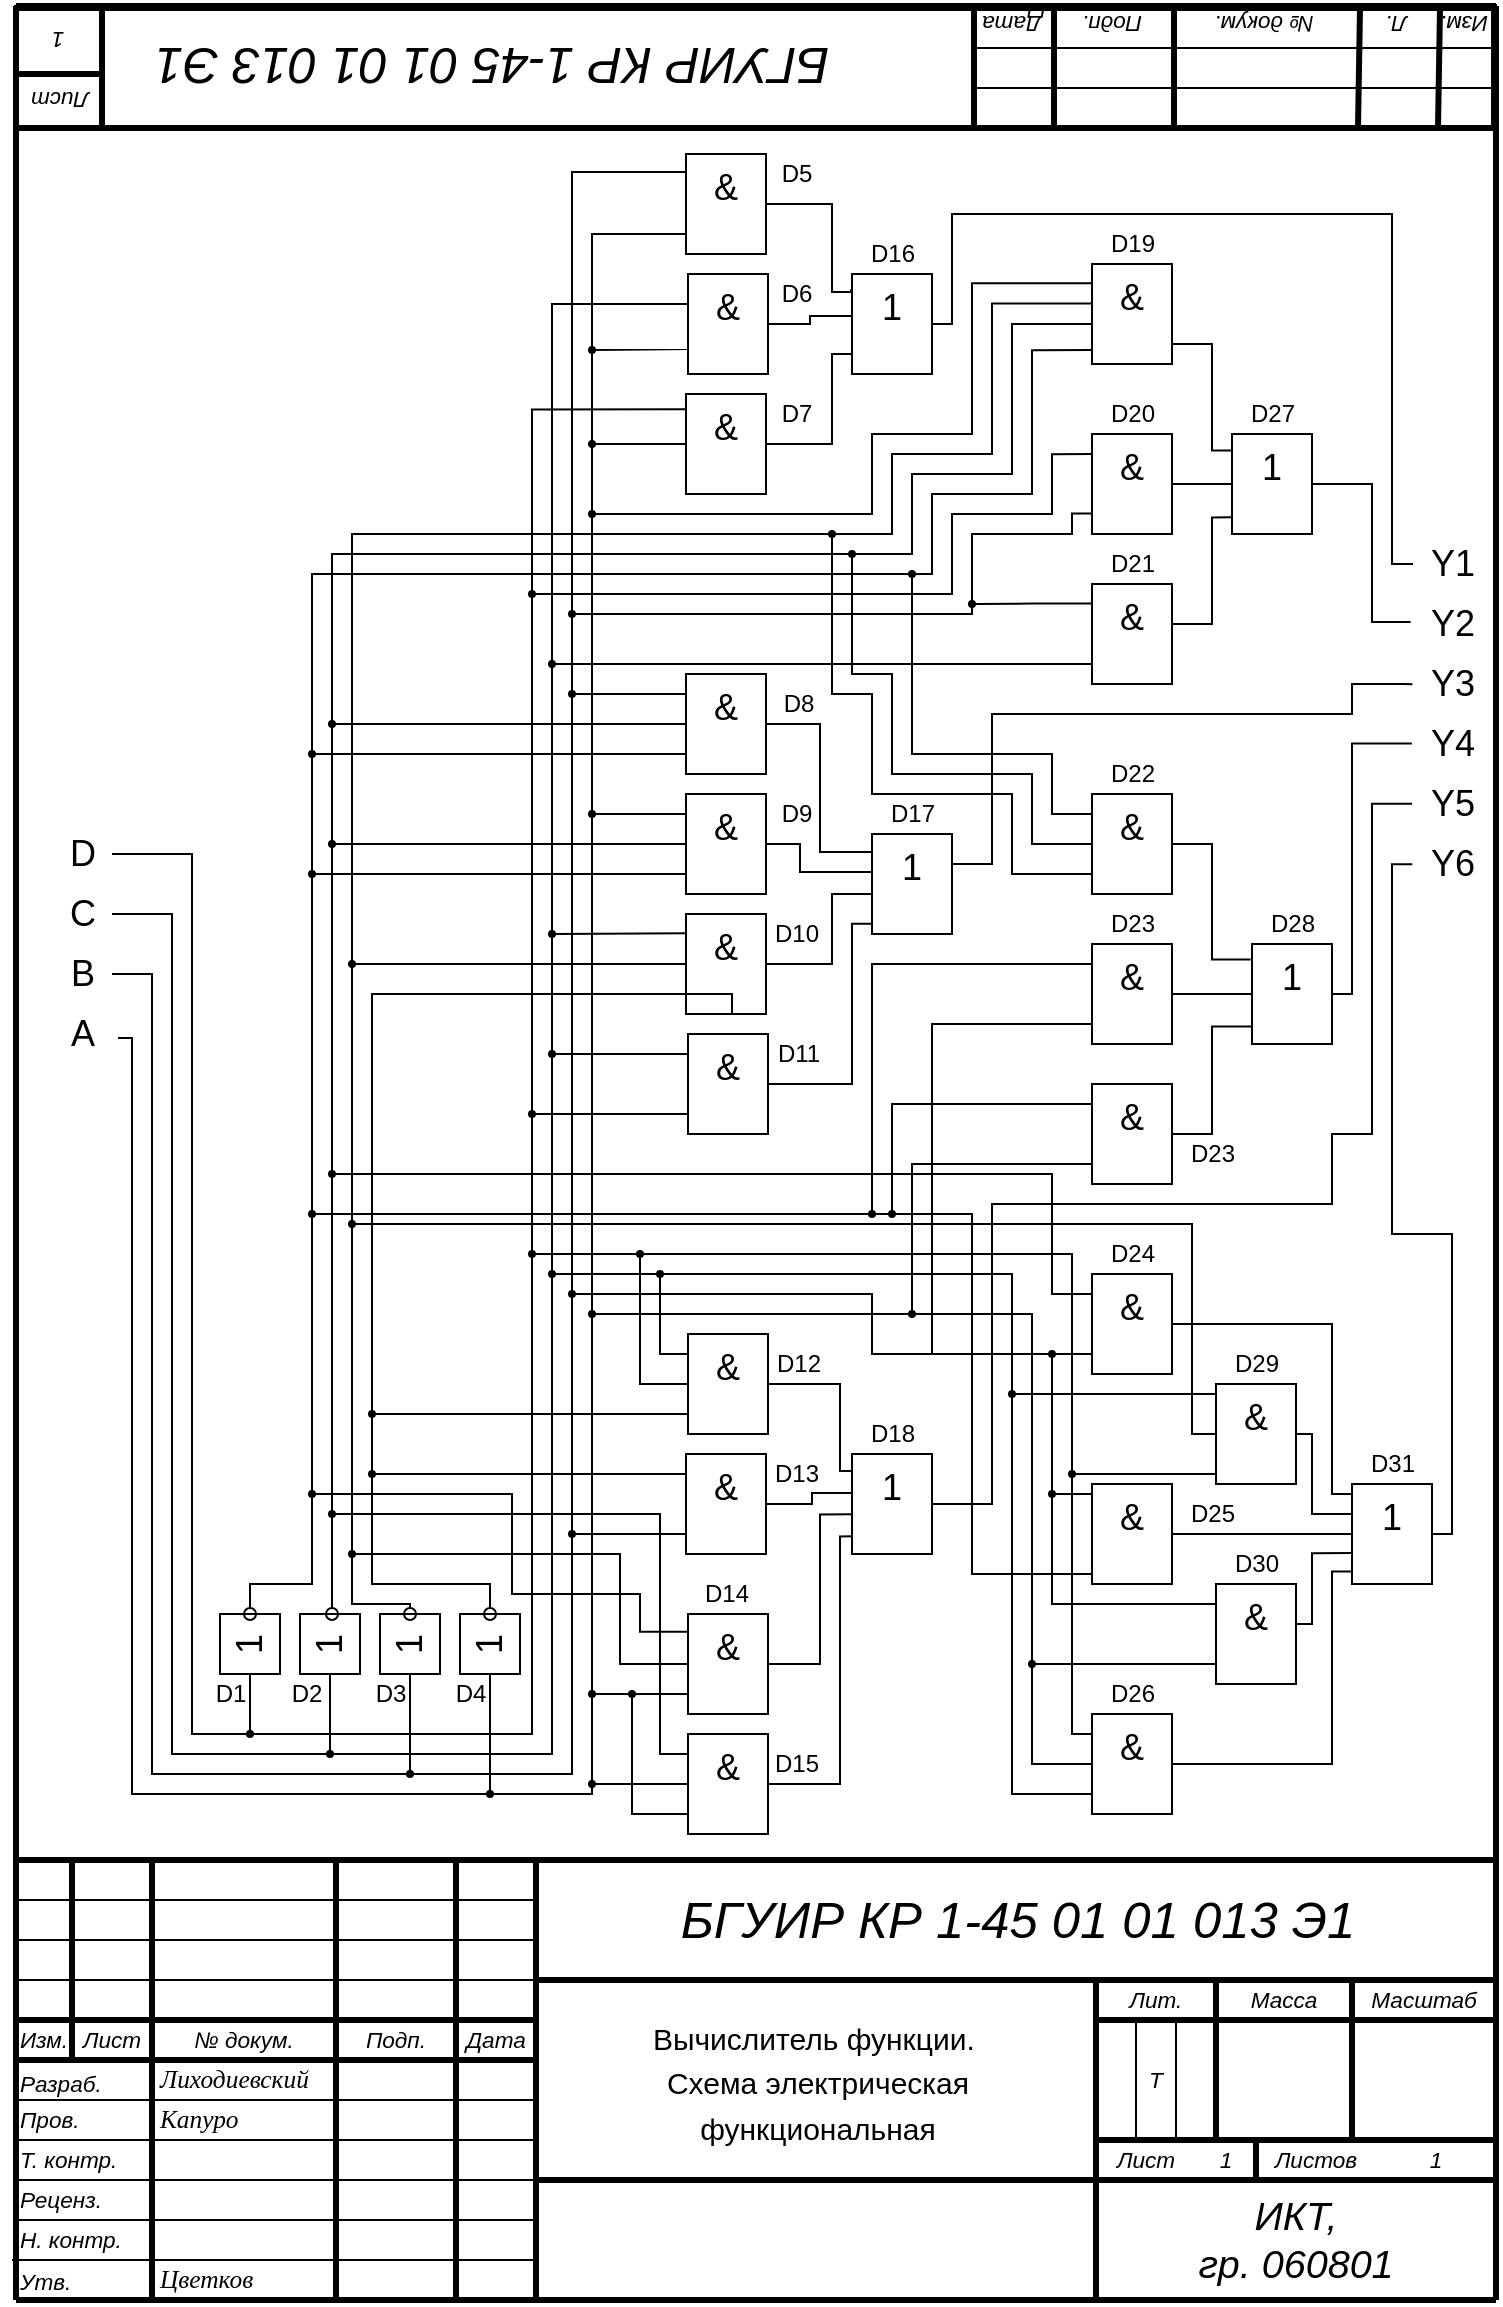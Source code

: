 <mxfile version="18.1.1" type="github">
  <diagram id="9RTjHwnRnU2mszn_TVcQ" name="Page-1">
    <mxGraphModel dx="1051" dy="619" grid="1" gridSize="10" guides="1" tooltips="1" connect="1" arrows="1" fold="1" page="1" pageScale="1" pageWidth="827" pageHeight="1169" math="0" shadow="0">
      <root>
        <mxCell id="0" />
        <mxCell id="1" parent="0" />
        <mxCell id="0qOtxQgbF9O4UDvsIYQF-1" value="&lt;div style=&quot;font-size: 1px&quot;&gt;&lt;font style=&quot;font-size:11.29px;font-family:Arial;color:#000000;direction:ltr;letter-spacing:0px;line-height:120%;opacity:1&quot;&gt;&lt;i&gt;Изм.&lt;br/&gt;&lt;/i&gt;&lt;/font&gt;&lt;/div&gt;" style="verticalAlign=middle;align=center;vsdxID=114;fillColor=none;gradientColor=none;shape=stencil(nZBLDoAgDERP0z3SIyjew0SURgSD+Lu9kMZoXLhwN9O+tukAlrNpJg1SzDH4QW/URgNYgZTkjA4UkwJUgGXng+6DX1zLfmoymdXo17xh5zmRJ6Q42BWCfc2oJfdAr+Yv+AP9Cb7OJ3H/2JG1HNGz/84klThPVCc=);strokeColor=none;strokeWidth=4;spacingLeft=-3;spacingRight=-3;points=[];labelBackgroundColor=none;rounded=0;html=1;whiteSpace=wrap;" parent="1" vertex="1">
          <mxGeometry x="78" y="1018" width="28" height="20" as="geometry" />
        </mxCell>
        <mxCell id="0qOtxQgbF9O4UDvsIYQF-2" value="&lt;div style=&quot;font-size: 1px&quot;&gt;&lt;font style=&quot;font-size:11.29px;font-family:Arial;color:#000000;direction:ltr;letter-spacing:0px;line-height:120%;opacity:1&quot;&gt;&lt;i&gt;Лист&lt;br/&gt;&lt;/i&gt;&lt;/font&gt;&lt;/div&gt;" style="verticalAlign=middle;align=center;vsdxID=115;fillColor=none;gradientColor=none;shape=stencil(nZBLDoAgDERP0z3SIyjew0SURgSD+Lu9kMZoXLhwN9O+tukAlrNpJg1SzDH4QW/URgNYgZTkjA4UkwJUgGXng+6DX1zLfmoymdXo17xh5zmRJ6Q42BWCfc2oJfdAr+Yv+AP9Cb7OJ3H/2JG1HNGz/84klThPVCc=);strokeColor=none;strokeWidth=4;points=[];labelBackgroundColor=none;rounded=0;html=1;whiteSpace=wrap;" parent="1" vertex="1">
          <mxGeometry x="102" y="1018" width="48" height="20" as="geometry" />
        </mxCell>
        <mxCell id="0qOtxQgbF9O4UDvsIYQF-3" value="&lt;div style=&quot;font-size: 1px&quot;&gt;&lt;font style=&quot;font-size:11.29px;font-family:Arial;color:#000000;direction:ltr;letter-spacing:0px;line-height:120%;opacity:1&quot;&gt;&lt;i&gt;№ докум.&lt;br/&gt;&lt;/i&gt;&lt;/font&gt;&lt;/div&gt;" style="verticalAlign=middle;align=center;vsdxID=116;fillColor=none;gradientColor=none;shape=stencil(nZBLDoAgDERP0z3SIyjew0SURgSD+Lu9kMZoXLhwN9O+tukAlrNpJg1SzDH4QW/URgNYgZTkjA4UkwJUgGXng+6DX1zLfmoymdXo17xh5zmRJ6Q42BWCfc2oJfdAr+Yv+AP9Cb7OJ3H/2JG1HNGz/84klThPVCc=);strokeColor=none;strokeWidth=4;points=[];labelBackgroundColor=none;rounded=0;html=1;whiteSpace=wrap;" parent="1" vertex="1">
          <mxGeometry x="146" y="1018" width="92" height="20" as="geometry" />
        </mxCell>
        <mxCell id="0qOtxQgbF9O4UDvsIYQF-4" value="&lt;div style=&quot;font-size: 1px&quot;&gt;&lt;font style=&quot;font-size:11.29px;font-family:Arial;color:#000000;direction:ltr;letter-spacing:0px;line-height:120%;opacity:1&quot;&gt;&lt;i&gt;Подп.&lt;br/&gt;&lt;/i&gt;&lt;/font&gt;&lt;/div&gt;" style="verticalAlign=middle;align=center;vsdxID=117;fillColor=none;gradientColor=none;shape=stencil(nZBLDoAgDERP0z3SIyjew0SURgSD+Lu9kMZoXLhwN9O+tukAlrNpJg1SzDH4QW/URgNYgZTkjA4UkwJUgGXng+6DX1zLfmoymdXo17xh5zmRJ6Q42BWCfc2oJfdAr+Yv+AP9Cb7OJ3H/2JG1HNGz/84klThPVCc=);strokeColor=none;strokeWidth=4;points=[];labelBackgroundColor=none;rounded=0;html=1;whiteSpace=wrap;" parent="1" vertex="1">
          <mxGeometry x="238" y="1018" width="60" height="20" as="geometry" />
        </mxCell>
        <mxCell id="0qOtxQgbF9O4UDvsIYQF-5" value="&lt;div style=&quot;font-size: 1px&quot;&gt;&lt;font style=&quot;font-size:11.29px;font-family:Arial;color:#000000;direction:ltr;letter-spacing:0px;line-height:120%;opacity:1&quot;&gt;&lt;i&gt;Дата&lt;br/&gt;&lt;/i&gt;&lt;/font&gt;&lt;/div&gt;" style="verticalAlign=middle;align=center;vsdxID=118;fillColor=none;gradientColor=none;shape=stencil(nZBLDoAgDERP0z3SIyjew0SURgSD+Lu9kMZoXLhwN9O+tukAlrNpJg1SzDH4QW/URgNYgZTkjA4UkwJUgGXng+6DX1zLfmoymdXo17xh5zmRJ6Q42BWCfc2oJfdAr+Yv+AP9Cb7OJ3H/2JG1HNGz/84klThPVCc=);strokeColor=none;strokeWidth=4;points=[];labelBackgroundColor=none;rounded=0;html=1;whiteSpace=wrap;" parent="1" vertex="1">
          <mxGeometry x="294" y="1018" width="48" height="20" as="geometry" />
        </mxCell>
        <mxCell id="0qOtxQgbF9O4UDvsIYQF-6" value="&lt;div style=&quot;font-size: 1px&quot;&gt;&lt;p style=&quot;align:left;margin-left:0;margin-right:0;margin-top:0px;margin-bottom:0px;text-indent:0;valign:middle;direction:ltr;&quot;&gt;&lt;font style=&quot;font-size: 12.7px; font-family: &amp;quot;Arial Narrow&amp;quot;; direction: ltr; letter-spacing: 0px; line-height: 120%; opacity: 1;&quot;&gt;&lt;i style=&quot;&quot;&gt;Лиходиевский&lt;/i&gt;&lt;/font&gt;&lt;font style=&quot;font-size:8.47px;font-family:Arial;color:#ff0000;direction:ltr;letter-spacing:0px;line-height:120%;opacity:1&quot;&gt;&lt;i&gt;&lt;br&gt;&lt;/i&gt;&lt;/font&gt;&lt;/p&gt;&lt;/div&gt;" style="verticalAlign=middle;align=left;vsdxID=119;fillColor=none;gradientColor=none;shape=stencil(nZBLDoAgDERP0z3SIyjew0SURgSD+Lu9kMZoXLhwN9O+tukAlrNpJg1SzDH4QW/URgNYgZTkjA4UkwJUgGXng+6DX1zLfmoymdXo17xh5zmRJ6Q42BWCfc2oJfdAr+Yv+AP9Cb7OJ3H/2JG1HNGz/84klThPVCc=);strokeColor=none;strokeWidth=4;points=[];labelBackgroundColor=none;rounded=0;html=1;whiteSpace=wrap;" parent="1" vertex="1">
          <mxGeometry x="148" y="1038" width="90" height="20" as="geometry" />
        </mxCell>
        <mxCell id="0qOtxQgbF9O4UDvsIYQF-7" value="&lt;div style=&quot;font-size: 1px&quot;&gt;&lt;font style=&quot;font-size:11.29px;font-family:Arial;color:#000000;direction:ltr;letter-spacing:0px;line-height:120%;opacity:1&quot;&gt;&lt;i&gt;Лит.&lt;br/&gt;&lt;/i&gt;&lt;/font&gt;&lt;/div&gt;" style="verticalAlign=middle;align=center;vsdxID=120;fillColor=none;gradientColor=none;shape=stencil(nZBLDoAgDERP0z3SIyjew0SURgSD+Lu9kMZoXLhwN9O+tukAlrNpJg1SzDH4QW/URgNYgZTkjA4UkwJUgGXng+6DX1zLfmoymdXo17xh5zmRJ6Q42BWCfc2oJfdAr+Yv+AP9Cb7OJ3H/2JG1HNGz/84klThPVCc=);strokeColor=none;strokeWidth=4;points=[];labelBackgroundColor=none;rounded=0;html=1;whiteSpace=wrap;" parent="1" vertex="1">
          <mxGeometry x="618" y="998" width="60" height="20" as="geometry" />
        </mxCell>
        <mxCell id="0qOtxQgbF9O4UDvsIYQF-8" value="&lt;div style=&quot;font-size: 1px&quot;&gt;&lt;font style=&quot;font-size:11.29px;font-family:Arial;color:#000000;direction:ltr;letter-spacing:0px;line-height:120%;opacity:1&quot;&gt;&lt;i&gt;Лист&lt;br/&gt;&lt;/i&gt;&lt;/font&gt;&lt;/div&gt;" style="verticalAlign=middle;align=center;vsdxID=121;fillColor=none;gradientColor=none;shape=stencil(nZBLDoAgDERP0z3SIyjew0SURgSD+Lu9kMZoXLhwN9O+tukAlrNpJg1SzDH4QW/URgNYgZTkjA4UkwJUgGXng+6DX1zLfmoymdXo17xh5zmRJ6Q42BWCfc2oJfdAr+Yv+AP9Cb7OJ3H/2JG1HNGz/84klThPVCc=);strokeColor=none;strokeWidth=4;spacingLeft=-3;spacingRight=-3;points=[];labelBackgroundColor=none;rounded=0;html=1;whiteSpace=wrap;" parent="1" vertex="1">
          <mxGeometry x="618" y="1078" width="50" height="20" as="geometry" />
        </mxCell>
        <mxCell id="0qOtxQgbF9O4UDvsIYQF-9" value="&lt;div style=&quot;font-size: 1px&quot;&gt;&lt;font style=&quot;font-size:11.29px;font-family:Arial;color:#000000;direction:ltr;letter-spacing:0px;line-height:120%;opacity:1&quot;&gt;&lt;i&gt;Листов&lt;br/&gt;&lt;/i&gt;&lt;/font&gt;&lt;/div&gt;" style="verticalAlign=middle;align=center;vsdxID=122;fillColor=none;gradientColor=none;shape=stencil(nZBLDoAgDERP0z3SIyjew0SURgSD+Lu9kMZoXLhwN9O+tukAlrNpJg1SzDH4QW/URgNYgZTkjA4UkwJUgGXng+6DX1zLfmoymdXo17xh5zmRJ6Q42BWCfc2oJfdAr+Yv+AP9Cb7OJ3H/2JG1HNGz/84klThPVCc=);strokeColor=none;strokeWidth=4;points=[];labelBackgroundColor=none;rounded=0;html=1;whiteSpace=wrap;" parent="1" vertex="1">
          <mxGeometry x="698" y="1078" width="60" height="20" as="geometry" />
        </mxCell>
        <mxCell id="0qOtxQgbF9O4UDvsIYQF-10" value="&lt;div style=&quot;font-size: 1px&quot;&gt;&lt;font style=&quot;font-size:11.29px;font-family:Arial;color:#000000;direction:ltr;letter-spacing:0px;line-height:120%;opacity:1&quot;&gt;&lt;i&gt;Т&lt;br/&gt;&lt;/i&gt;&lt;/font&gt;&lt;/div&gt;" style="verticalAlign=middle;align=center;vsdxID=123;fillColor=none;gradientColor=none;shape=stencil(nZBLDoAgDERP0z3SIyjew0SURgSD+Lu9kMZoXLhwN9O+tukAlrNpJg1SzDH4QW/URgNYgZTkjA4UkwJUgGXng+6DX1zLfmoymdXo17xh5zmRJ6Q42BWCfc2oJfdAr+Yv+AP9Cb7OJ3H/2JG1HNGz/84klThPVCc=);strokeColor=none;strokeWidth=4;points=[];labelBackgroundColor=none;rounded=0;html=1;whiteSpace=wrap;" parent="1" vertex="1">
          <mxGeometry x="638" y="1038" width="20" height="20" as="geometry" />
        </mxCell>
        <mxCell id="0qOtxQgbF9O4UDvsIYQF-11" value="&lt;div style=&quot;font-size: 1px&quot;&gt;&lt;font style=&quot;font-size:11.29px;font-family:Arial;color:#000000;direction:ltr;letter-spacing:0px;line-height:120%;opacity:1&quot;&gt;&lt;i&gt;1&lt;br/&gt;&lt;/i&gt;&lt;/font&gt;&lt;/div&gt;" style="verticalAlign=middle;align=center;vsdxID=124;fillColor=none;gradientColor=none;shape=stencil(nZBLDoAgDERP0z3SIyjew0SURgSD+Lu9kMZoXLhwN9O+tukAlrNpJg1SzDH4QW/URgNYgZTkjA4UkwJUgGXng+6DX1zLfmoymdXo17xh5zmRJ6Q42BWCfc2oJfdAr+Yv+AP9Cb7OJ3H/2JG1HNGz/84klThPVCc=);strokeColor=none;strokeWidth=4;points=[];labelBackgroundColor=none;rounded=0;html=1;whiteSpace=wrap;" parent="1" vertex="1">
          <mxGeometry x="668" y="1078" width="30" height="20" as="geometry" />
        </mxCell>
        <mxCell id="0qOtxQgbF9O4UDvsIYQF-12" value="&lt;div style=&quot;font-size: 1px&quot;&gt;&lt;font style=&quot;font-size:11.29px;font-family:Arial;color:#000000;direction:ltr;letter-spacing:0px;line-height:120%;opacity:1&quot;&gt;&lt;i&gt;1&lt;br/&gt;&lt;/i&gt;&lt;/font&gt;&lt;/div&gt;" style="verticalAlign=middle;align=center;vsdxID=125;fillColor=none;gradientColor=none;shape=stencil(nZBLDoAgDERP0z3SIyjew0SURgSD+Lu9kMZoXLhwN9O+tukAlrNpJg1SzDH4QW/URgNYgZTkjA4UkwJUgGXng+6DX1zLfmoymdXo17xh5zmRJ6Q42BWCfc2oJfdAr+Yv+AP9Cb7OJ3H/2JG1HNGz/84klThPVCc=);strokeColor=none;strokeWidth=4;points=[];labelBackgroundColor=none;rounded=0;html=1;whiteSpace=wrap;" parent="1" vertex="1">
          <mxGeometry x="758" y="1078" width="60" height="20" as="geometry" />
        </mxCell>
        <mxCell id="0qOtxQgbF9O4UDvsIYQF-13" style="vsdxID=126;edgeStyle=none;startArrow=none;endArrow=none;startSize=5;endSize=5;strokeWidth=3;strokeColor=#000000;spacingTop=0;spacingBottom=0;spacingLeft=0;spacingRight=0;verticalAlign=middle;html=1;labelBackgroundColor=none;rounded=0;" parent="1" edge="1">
          <mxGeometry relative="1" as="geometry">
            <mxPoint as="offset" />
            <Array as="points" />
            <mxPoint x="618" y="1018" as="sourcePoint" />
            <mxPoint x="818" y="1018" as="targetPoint" />
          </mxGeometry>
        </mxCell>
        <mxCell id="0qOtxQgbF9O4UDvsIYQF-14" style="vsdxID=127;edgeStyle=none;startArrow=none;endArrow=none;startSize=5;endSize=5;strokeWidth=3;strokeColor=#000000;spacingTop=0;spacingBottom=0;spacingLeft=0;spacingRight=0;verticalAlign=middle;html=1;labelBackgroundColor=none;rounded=0;" parent="1" edge="1">
          <mxGeometry relative="1" as="geometry">
            <Array as="points" />
            <mxPoint x="678" y="1078" as="sourcePoint" />
            <mxPoint x="678" y="998" as="targetPoint" />
          </mxGeometry>
        </mxCell>
        <mxCell id="0qOtxQgbF9O4UDvsIYQF-15" style="vsdxID=128;edgeStyle=none;startArrow=none;endArrow=none;startSize=5;endSize=5;strokeColor=#000000;spacingTop=0;spacingBottom=0;spacingLeft=0;spacingRight=0;verticalAlign=middle;html=1;labelBackgroundColor=none;rounded=0;" parent="1" edge="1">
          <mxGeometry relative="1" as="geometry">
            <Array as="points" />
            <mxPoint x="658" y="1018" as="sourcePoint" />
            <mxPoint x="658" y="1078" as="targetPoint" />
          </mxGeometry>
        </mxCell>
        <mxCell id="0qOtxQgbF9O4UDvsIYQF-16" style="vsdxID=129;edgeStyle=none;startArrow=none;endArrow=none;startSize=5;endSize=5;strokeWidth=3;strokeColor=#000000;spacingTop=0;spacingBottom=0;spacingLeft=0;spacingRight=0;verticalAlign=middle;html=1;labelBackgroundColor=none;rounded=0;" parent="1" edge="1">
          <mxGeometry relative="1" as="geometry">
            <Array as="points" />
            <mxPoint x="698" y="1098" as="sourcePoint" />
            <mxPoint x="698" y="1078" as="targetPoint" />
          </mxGeometry>
        </mxCell>
        <mxCell id="0qOtxQgbF9O4UDvsIYQF-17" style="vsdxID=130;edgeStyle=none;startArrow=none;endArrow=none;startSize=5;endSize=5;strokeWidth=3;strokeColor=#000000;spacingTop=0;spacingBottom=0;spacingLeft=0;spacingRight=0;verticalAlign=middle;html=1;labelBackgroundColor=none;rounded=0;" parent="1" edge="1">
          <mxGeometry relative="1" as="geometry">
            <Array as="points" />
            <mxPoint x="746" y="1078" as="sourcePoint" />
            <mxPoint x="746" y="998" as="targetPoint" />
          </mxGeometry>
        </mxCell>
        <mxCell id="0qOtxQgbF9O4UDvsIYQF-18" value="&lt;div style=&quot;font-size: 1px&quot;&gt;&lt;font style=&quot;font-size:11.29px;font-family:Arial;color:#000000;direction:ltr;letter-spacing:0px;line-height:120%;opacity:1&quot;&gt;&lt;i&gt;Масса&lt;br/&gt;&lt;/i&gt;&lt;/font&gt;&lt;/div&gt;" style="verticalAlign=middle;align=center;vsdxID=131;fillColor=none;gradientColor=none;shape=stencil(nZBLDoAgDERP0z3SIyjew0SURgSD+Lu9kMZoXLhwN9O+tukAlrNpJg1SzDH4QW/URgNYgZTkjA4UkwJUgGXng+6DX1zLfmoymdXo17xh5zmRJ6Q42BWCfc2oJfdAr+Yv+AP9Cb7OJ3H/2JG1HNGz/84klThPVCc=);strokeColor=none;strokeWidth=4;points=[];labelBackgroundColor=none;rounded=0;html=1;whiteSpace=wrap;" parent="1" vertex="1">
          <mxGeometry x="678" y="998" width="68" height="20" as="geometry" />
        </mxCell>
        <mxCell id="0qOtxQgbF9O4UDvsIYQF-19" value="&lt;div style=&quot;font-size: 1px&quot;&gt;&lt;font style=&quot;font-size:11.29px;font-family:Arial;color:#000000;direction:ltr;letter-spacing:0px;line-height:120%;opacity:1&quot;&gt;&lt;i&gt;Масштаб&lt;br/&gt;&lt;/i&gt;&lt;/font&gt;&lt;/div&gt;" style="verticalAlign=middle;align=center;vsdxID=132;fillColor=none;gradientColor=none;shape=stencil(nZBLDoAgDERP0z3SIyjew0SURgSD+Lu9kMZoXLhwN9O+tukAlrNpJg1SzDH4QW/URgNYgZTkjA4UkwJUgGXng+6DX1zLfmoymdXo17xh5zmRJ6Q42BWCfc2oJfdAr+Yv+AP9Cb7OJ3H/2JG1HNGz/84klThPVCc=);strokeColor=none;strokeWidth=4;points=[];labelBackgroundColor=none;rounded=0;html=1;whiteSpace=wrap;" parent="1" vertex="1">
          <mxGeometry x="746" y="998" width="72" height="20" as="geometry" />
        </mxCell>
        <mxCell id="0qOtxQgbF9O4UDvsIYQF-20" value="&lt;div style=&quot;font-size: 1px&quot;&gt;&lt;/div&gt;" style="vsdxID=133;edgeStyle=none;startArrow=none;endArrow=none;startSize=5;endSize=5;strokeColor=#000000;spacingTop=0;spacingBottom=0;spacingLeft=0;spacingRight=0;verticalAlign=middle;html=1;labelBackgroundColor=none;rounded=0;align=center;" parent="1" edge="1">
          <mxGeometry relative="1" as="geometry">
            <mxPoint as="offset" />
            <Array as="points" />
            <mxPoint x="78" y="978" as="sourcePoint" />
            <mxPoint x="338" y="978" as="targetPoint" />
          </mxGeometry>
        </mxCell>
        <mxCell id="0qOtxQgbF9O4UDvsIYQF-21" value="&lt;div style=&quot;font-size: 1px&quot;&gt;&lt;/div&gt;" style="vsdxID=134;edgeStyle=none;startArrow=none;endArrow=none;startSize=5;endSize=5;strokeColor=#000000;spacingTop=0;spacingBottom=0;spacingLeft=0;spacingRight=0;verticalAlign=middle;html=1;labelBackgroundColor=none;rounded=0;align=center;" parent="1" edge="1">
          <mxGeometry relative="1" as="geometry">
            <mxPoint as="offset" />
            <Array as="points" />
            <mxPoint x="78" y="998" as="sourcePoint" />
            <mxPoint x="338" y="998" as="targetPoint" />
          </mxGeometry>
        </mxCell>
        <mxCell id="0qOtxQgbF9O4UDvsIYQF-22" style="vsdxID=135;edgeStyle=none;startArrow=none;endArrow=none;startSize=5;endSize=5;strokeWidth=3;strokeColor=#000000;spacingTop=0;spacingBottom=0;spacingLeft=0;spacingRight=0;verticalAlign=middle;html=1;labelBackgroundColor=none;rounded=0;" parent="1" edge="1">
          <mxGeometry relative="1" as="geometry">
            <Array as="points" />
            <mxPoint x="338" y="1018" as="sourcePoint" />
            <mxPoint x="78" y="1018" as="targetPoint" />
          </mxGeometry>
        </mxCell>
        <mxCell id="0qOtxQgbF9O4UDvsIYQF-23" style="vsdxID=136;edgeStyle=none;startArrow=none;endArrow=none;startSize=5;endSize=5;strokeWidth=3;strokeColor=#000000;spacingTop=0;spacingBottom=0;spacingLeft=0;spacingRight=0;verticalAlign=middle;html=1;labelBackgroundColor=none;rounded=0;" parent="1" edge="1">
          <mxGeometry relative="1" as="geometry">
            <Array as="points" />
            <mxPoint x="338" y="1038" as="sourcePoint" />
            <mxPoint x="78" y="1038" as="targetPoint" />
          </mxGeometry>
        </mxCell>
        <mxCell id="0qOtxQgbF9O4UDvsIYQF-24" style="vsdxID=137;edgeStyle=none;startArrow=none;endArrow=none;startSize=5;endSize=5;strokeColor=#000000;spacingTop=0;spacingBottom=0;spacingLeft=0;spacingRight=0;verticalAlign=middle;html=1;labelBackgroundColor=none;rounded=0;" parent="1" edge="1">
          <mxGeometry relative="1" as="geometry">
            <Array as="points" />
            <mxPoint x="78" y="1058" as="sourcePoint" />
            <mxPoint x="338" y="1058" as="targetPoint" />
          </mxGeometry>
        </mxCell>
        <mxCell id="0qOtxQgbF9O4UDvsIYQF-25" value="&lt;div style=&quot;font-size: 1px&quot;&gt;&lt;/div&gt;" style="text;vsdxID=137;edgeStyle=none;startArrow=none;endArrow=none;startSize=5;endSize=5;strokeColor=none;spacingTop=0;spacingBottom=0;spacingLeft=0;spacingRight=0;verticalAlign=middle;html=1;labelBackgroundColor=none;rounded=0;align=center;fillColor=none;gradientColor=none;whiteSpace=wrap;;html=1;;rotation=360.0" parent="0qOtxQgbF9O4UDvsIYQF-24" vertex="1">
          <mxGeometry width="260" height="1" relative="1" as="geometry">
            <mxPoint x="-130" y="-0.5" as="offset" />
          </mxGeometry>
        </mxCell>
        <mxCell id="0qOtxQgbF9O4UDvsIYQF-26" value="&lt;div style=&quot;font-size: 1px&quot;&gt;&lt;font style=&quot;font-size:19.76px;font-family:Arial;color:#000000;direction:ltr;letter-spacing:0px;line-height:120%;opacity:1&quot;&gt;&lt;i&gt;ИКТ,&lt;br&gt;гр. &lt;/i&gt;&lt;/font&gt;&lt;font style=&quot;font-size: 19.76px; font-family: Arial; direction: ltr; letter-spacing: 0px; line-height: 120%; opacity: 1;&quot;&gt;&lt;i style=&quot;&quot;&gt;060801&lt;/i&gt;&lt;/font&gt;&lt;font style=&quot;font-size:19.76px;font-family:Arial;color:#000000;direction:ltr;letter-spacing:0px;line-height:120%;opacity:1&quot;&gt;&lt;i&gt;&lt;br&gt;&lt;/i&gt;&lt;/font&gt;&lt;/div&gt;" style="verticalAlign=middle;align=center;vsdxID=139;fillColor=none;gradientColor=none;shape=stencil(nZBLDoAgDERP0z3SIyjew0SURgSD+Lu9kMZoXLhwN9O+tukAlrNpJg1SzDH4QW/URgNYgZTkjA4UkwJUgGXng+6DX1zLfmoymdXo17xh5zmRJ6Q42BWCfc2oJfdAr+Yv+AP9Cb7OJ3H/2JG1HNGz/84klThPVCc=);strokeColor=none;strokeWidth=4;points=[];labelBackgroundColor=none;rounded=0;html=1;whiteSpace=wrap;" parent="1" vertex="1">
          <mxGeometry x="618" y="1098" width="200" height="60" as="geometry" />
        </mxCell>
        <mxCell id="0qOtxQgbF9O4UDvsIYQF-27" value="&lt;div style=&quot;font-size: 1px&quot;&gt;&lt;p style=&quot;align:left;margin-left:0;margin-right:0;margin-top:0px;margin-bottom:0px;text-indent:0;valign:middle;direction:ltr;&quot;&gt;&lt;font style=&quot;font-size:11.29px;font-family:Arial;color:#000000;direction:ltr;letter-spacing:0px;line-height:120%;opacity:1&quot;&gt;&lt;i&gt;Разраб.&lt;br/&gt;&lt;/i&gt;&lt;/font&gt;&lt;/p&gt;&lt;/div&gt;" style="verticalAlign=middle;align=left;vsdxID=140;fillColor=none;gradientColor=none;shape=stencil(nZBLDoAgDERP0z3SIyjew0SURgSD+Lu9kMZoXLhwN9O+tukAlrNpJg1SzDH4QW/URgNYgZTkjA4UkwJUgGXng+6DX1zLfmoymdXo17xh5zmRJ6Q42BWCfc2oJfdAr+Yv+AP9Cb7OJ3H/2JG1HNGz/84klThPVCc=);strokeColor=none;strokeWidth=4;points=[];labelBackgroundColor=none;rounded=0;html=1;whiteSpace=wrap;" parent="1" vertex="1">
          <mxGeometry x="78" y="1040" width="68" height="20" as="geometry" />
        </mxCell>
        <mxCell id="0qOtxQgbF9O4UDvsIYQF-28" value="&lt;div style=&quot;font-size: 1px&quot;&gt;&lt;p style=&quot;align:left;margin-left:0;margin-right:0;margin-top:0px;margin-bottom:0px;text-indent:0;valign:middle;direction:ltr;&quot;&gt;&lt;font style=&quot;font-size:11.29px;font-family:Arial;color:#000000;direction:ltr;letter-spacing:0px;line-height:120%;opacity:1&quot;&gt;&lt;i&gt;Пров.&lt;br/&gt;&lt;/i&gt;&lt;/font&gt;&lt;/p&gt;&lt;/div&gt;" style="verticalAlign=middle;align=left;vsdxID=141;fillColor=none;gradientColor=none;shape=stencil(nZBLDoAgDERP0z3SIyjew0SURgSD+Lu9kMZoXLhwN9O+tukAlrNpJg1SzDH4QW/URgNYgZTkjA4UkwJUgGXng+6DX1zLfmoymdXo17xh5zmRJ6Q42BWCfc2oJfdAr+Yv+AP9Cb7OJ3H/2JG1HNGz/84klThPVCc=);strokeColor=none;strokeWidth=4;points=[];labelBackgroundColor=none;rounded=0;html=1;whiteSpace=wrap;" parent="1" vertex="1">
          <mxGeometry x="78" y="1058" width="68" height="20" as="geometry" />
        </mxCell>
        <mxCell id="0qOtxQgbF9O4UDvsIYQF-29" value="&lt;div style=&quot;font-size: 1px&quot;&gt;&lt;p style=&quot;align:left;margin-left:0;margin-right:0;margin-top:0px;margin-bottom:0px;text-indent:0;valign:middle;direction:ltr;&quot;&gt;&lt;font style=&quot;font-size:11.29px;font-family:Arial;color:#000000;direction:ltr;letter-spacing:0px;line-height:120%;opacity:1&quot;&gt;&lt;i&gt;Н. контр.&lt;br/&gt;&lt;/i&gt;&lt;/font&gt;&lt;/p&gt;&lt;/div&gt;" style="verticalAlign=middle;align=left;vsdxID=142;fillColor=none;gradientColor=none;shape=stencil(nZBLDoAgDERP0z3SIyjew0SURgSD+Lu9kMZoXLhwN9O+tukAlrNpJg1SzDH4QW/URgNYgZTkjA4UkwJUgGXng+6DX1zLfmoymdXo17xh5zmRJ6Q42BWCfc2oJfdAr+Yv+AP9Cb7OJ3H/2JG1HNGz/84klThPVCc=);strokeColor=none;strokeWidth=4;points=[];labelBackgroundColor=none;rounded=0;html=1;whiteSpace=wrap;" parent="1" vertex="1">
          <mxGeometry x="78" y="1118" width="68" height="20" as="geometry" />
        </mxCell>
        <mxCell id="0qOtxQgbF9O4UDvsIYQF-30" value="&lt;div style=&quot;font-size: 1px&quot;&gt;&lt;p style=&quot;align:left;margin-left:0;margin-right:0;margin-top:0px;margin-bottom:0px;text-indent:0;valign:middle;direction:ltr;&quot;&gt;&lt;font style=&quot;font-size:11.29px;font-family:Arial;color:#000000;direction:ltr;letter-spacing:0px;line-height:120%;opacity:1&quot;&gt;&lt;i&gt;Т. контр.&lt;br/&gt;&lt;/i&gt;&lt;/font&gt;&lt;/p&gt;&lt;/div&gt;" style="verticalAlign=middle;align=left;vsdxID=143;fillColor=none;gradientColor=none;shape=stencil(nZBLDoAgDERP0z3SIyjew0SURgSD+Lu9kMZoXLhwN9O+tukAlrNpJg1SzDH4QW/URgNYgZTkjA4UkwJUgGXng+6DX1zLfmoymdXo17xh5zmRJ6Q42BWCfc2oJfdAr+Yv+AP9Cb7OJ3H/2JG1HNGz/84klThPVCc=);strokeColor=none;strokeWidth=4;points=[];labelBackgroundColor=none;rounded=0;html=1;whiteSpace=wrap;" parent="1" vertex="1">
          <mxGeometry x="78" y="1078" width="68" height="20" as="geometry" />
        </mxCell>
        <mxCell id="0qOtxQgbF9O4UDvsIYQF-31" value="&lt;div style=&quot;font-size: 1px&quot;&gt;&lt;p style=&quot;align:left;margin-left:0;margin-right:0;margin-top:0px;margin-bottom:0px;text-indent:0;valign:middle;direction:ltr;&quot;&gt;&lt;font style=&quot;font-size:11.29px;font-family:Arial;color:#000000;direction:ltr;letter-spacing:0px;line-height:120%;opacity:1&quot;&gt;&lt;i&gt;Реценз.&lt;br/&gt;&lt;/i&gt;&lt;/font&gt;&lt;/p&gt;&lt;/div&gt;" style="verticalAlign=middle;align=left;vsdxID=144;fillColor=none;gradientColor=none;shape=stencil(nZBLDoAgDERP0z3SIyjew0SURgSD+Lu9kMZoXLhwN9O+tukAlrNpJg1SzDH4QW/URgNYgZTkjA4UkwJUgGXng+6DX1zLfmoymdXo17xh5zmRJ6Q42BWCfc2oJfdAr+Yv+AP9Cb7OJ3H/2JG1HNGz/84klThPVCc=);strokeColor=none;strokeWidth=4;points=[];labelBackgroundColor=none;rounded=0;html=1;whiteSpace=wrap;" parent="1" vertex="1">
          <mxGeometry x="78" y="1098" width="68" height="20" as="geometry" />
        </mxCell>
        <mxCell id="0qOtxQgbF9O4UDvsIYQF-32" style="vsdxID=145;edgeStyle=none;startArrow=none;endArrow=none;startSize=5;endSize=5;strokeColor=#000000;spacingTop=0;spacingBottom=0;spacingLeft=0;spacingRight=0;verticalAlign=middle;html=1;labelBackgroundColor=none;rounded=0;" parent="1" edge="1">
          <mxGeometry relative="1" as="geometry">
            <mxPoint as="offset" />
            <Array as="points" />
            <mxPoint x="78" y="1118" as="sourcePoint" />
            <mxPoint x="338" y="1118" as="targetPoint" />
          </mxGeometry>
        </mxCell>
        <mxCell id="0qOtxQgbF9O4UDvsIYQF-33" style="vsdxID=146;edgeStyle=none;startArrow=none;endArrow=none;startSize=5;endSize=5;strokeColor=#000000;spacingTop=0;spacingBottom=0;spacingLeft=0;spacingRight=0;verticalAlign=middle;html=1;labelBackgroundColor=none;rounded=0;" parent="1" edge="1">
          <mxGeometry relative="1" as="geometry">
            <Array as="points" />
            <mxPoint x="78" y="1098" as="sourcePoint" />
            <mxPoint x="338" y="1098" as="targetPoint" />
          </mxGeometry>
        </mxCell>
        <mxCell id="0qOtxQgbF9O4UDvsIYQF-34" value="&lt;div style=&quot;font-size: 1px&quot;&gt;&lt;/div&gt;" style="text;vsdxID=146;edgeStyle=none;startArrow=none;endArrow=none;startSize=5;endSize=5;strokeColor=none;spacingTop=0;spacingBottom=0;spacingLeft=0;spacingRight=0;verticalAlign=middle;html=1;labelBackgroundColor=none;rounded=0;align=center;fillColor=none;gradientColor=none;whiteSpace=wrap;;html=1;;rotation=360.0" parent="0qOtxQgbF9O4UDvsIYQF-33" vertex="1">
          <mxGeometry width="260" height="1" relative="1" as="geometry">
            <mxPoint x="-130" y="-0.5" as="offset" />
          </mxGeometry>
        </mxCell>
        <mxCell id="0qOtxQgbF9O4UDvsIYQF-35" value="&lt;div style=&quot;font-size: 1px&quot;&gt;&lt;/div&gt;" style="vsdxID=147;edgeStyle=none;startArrow=none;endArrow=none;startSize=5;endSize=5;strokeColor=#000000;spacingTop=0;spacingBottom=0;spacingLeft=0;spacingRight=0;verticalAlign=middle;html=1;labelBackgroundColor=none;rounded=0;align=center;" parent="1" edge="1">
          <mxGeometry relative="1" as="geometry">
            <mxPoint as="offset" />
            <Array as="points" />
            <mxPoint x="76" y="1138" as="sourcePoint" />
            <mxPoint x="338" y="1138" as="targetPoint" />
          </mxGeometry>
        </mxCell>
        <mxCell id="0qOtxQgbF9O4UDvsIYQF-36" value="&lt;div style=&quot;font-size: 1px&quot;&gt;&lt;p style=&quot;align:left;margin-left:0;margin-right:0;margin-top:0px;margin-bottom:0px;text-indent:0;valign:middle;direction:ltr;&quot;&gt;&lt;font style=&quot;font-size:11.29px;font-family:Arial;color:#000000;direction:ltr;letter-spacing:0px;line-height:120%;opacity:1&quot;&gt;&lt;i&gt;Утв.&lt;br/&gt;&lt;/i&gt;&lt;/font&gt;&lt;/p&gt;&lt;/div&gt;" style="verticalAlign=middle;align=left;vsdxID=148;fillColor=none;gradientColor=none;shape=stencil(nZBLDoAgDERP0z3SIyjew0SURgSD+Lu9kMZoXLhwN9O+tukAlrNpJg1SzDH4QW/URgNYgZTkjA4UkwJUgGXng+6DX1zLfmoymdXo17xh5zmRJ6Q42BWCfc2oJfdAr+Yv+AP9Cb7OJ3H/2JG1HNGz/84klThPVCc=);strokeColor=none;strokeWidth=4;points=[];labelBackgroundColor=none;rounded=0;html=1;whiteSpace=wrap;" parent="1" vertex="1">
          <mxGeometry x="78" y="1139" width="68" height="20" as="geometry" />
        </mxCell>
        <mxCell id="0qOtxQgbF9O4UDvsIYQF-37" value="&lt;div style=&quot;&quot;&gt;&lt;p style=&quot;margin: 0px; text-indent: 0px; direction: ltr;&quot;&gt;&lt;font face=&quot;Arial Narrow&quot; style=&quot;color: rgb(0, 0, 0); direction: ltr; letter-spacing: 0px; line-height: 120%; opacity: 1;&quot;&gt;&lt;i style=&quot;font-size: 12.7px;&quot;&gt;Капуро&lt;/i&gt;&lt;/font&gt;&lt;/p&gt;&lt;/div&gt;" style="verticalAlign=middle;align=left;vsdxID=149;fillColor=none;gradientColor=none;shape=stencil(nZBLDoAgDERP0z3SIyjew0SURgSD+Lu9kMZoXLhwN9O+tukAlrNpJg1SzDH4QW/URgNYgZTkjA4UkwJUgGXng+6DX1zLfmoymdXo17xh5zmRJ6Q42BWCfc2oJfdAr+Yv+AP9Cb7OJ3H/2JG1HNGz/84klThPVCc=);strokeColor=none;strokeWidth=4;points=[];labelBackgroundColor=none;rounded=0;html=1;whiteSpace=wrap;" parent="1" vertex="1">
          <mxGeometry x="148" y="1058" width="90" height="20" as="geometry" />
        </mxCell>
        <mxCell id="0qOtxQgbF9O4UDvsIYQF-38" value="&lt;div style=&quot;font-size: 1px&quot;&gt;&lt;font style=&quot;font-size: 25.4px; font-family: Arial; direction: ltr; letter-spacing: 0px; line-height: 120%; opacity: 1;&quot;&gt;&lt;i style=&quot;&quot;&gt;БГУИР КР 1-&lt;/i&gt;&lt;/font&gt;&lt;font style=&quot;font-size: 25.4px; font-family: Arial; direction: ltr; letter-spacing: 0px; line-height: 120%; opacity: 1;&quot;&gt;&lt;i style=&quot;&quot;&gt;45 01 01&lt;/i&gt;&lt;/font&gt;&lt;font style=&quot;font-size:25.4px;font-family:Arial;color:#000000;direction:ltr;letter-spacing:0px;line-height:120%;opacity:1&quot;&gt;&lt;i&gt; 013 Э1&lt;/i&gt;&lt;/font&gt;&lt;font style=&quot;font-size:25.4px;font-family:Arial;color:#000000;direction:ltr;letter-spacing:0px;line-height:120%;opacity:1&quot;&gt;&lt;i&gt;&lt;br&gt;&lt;/i&gt;&lt;/font&gt;&lt;/div&gt;" style="verticalAlign=middle;align=center;vsdxID=151;fillColor=none;gradientColor=none;shape=stencil(nZBLDoAgDERP0z3SIyjew0SURgSD+Lu9kMZoXLhwN9O+tukAlrNpJg1SzDH4QW/URgNYgZTkjA4UkwJUgGXng+6DX1zLfmoymdXo17xh5zmRJ6Q42BWCfc2oJfdAr+Yv+AP9Cb7OJ3H/2JG1HNGz/84klThPVCc=);strokeColor=none;strokeWidth=4;points=[];labelBackgroundColor=none;rounded=0;html=1;whiteSpace=wrap;" parent="1" vertex="1">
          <mxGeometry x="339" y="938" width="480" height="60" as="geometry" />
        </mxCell>
        <mxCell id="0qOtxQgbF9O4UDvsIYQF-39" value="&lt;div style=&quot;font-size: 15px;&quot;&gt;&lt;p style=&quot;align:center;margin-left:0;margin-right:0;margin-top:0px;margin-bottom:0px;text-indent:0;valign:middle;direction:ltr;&quot;&gt;&lt;font style=&quot;font-size: 15px; font-family: Arial; color: rgb(0, 0, 0); direction: ltr; letter-spacing: 0px; line-height: 150%; opacity: 1;&quot;&gt;Вычислитель функции.&amp;nbsp;&lt;/font&gt;&lt;/p&gt;&lt;p style=&quot;align:center;margin-left:0;margin-right:0;margin-top:0px;margin-bottom:0px;text-indent:0;valign:middle;direction:ltr;&quot;&gt;&lt;font style=&quot;font-size: 15px; font-family: Arial; color: rgb(0, 0, 0); direction: ltr; letter-spacing: 0px; line-height: 150%; opacity: 1;&quot;&gt;Схема электрическая&lt;/font&gt;&lt;/p&gt;&lt;p style=&quot;align:center;margin-left:0;margin-right:0;margin-top:0px;margin-bottom:0px;text-indent:0;valign:middle;direction:ltr;&quot;&gt;&lt;font style=&quot;font-size: 15px; font-family: Arial; color: rgb(0, 0, 0); direction: ltr; letter-spacing: 0px; line-height: 150%; opacity: 1;&quot;&gt;функциональная&lt;br&gt;&lt;/font&gt;&lt;/p&gt;&lt;/div&gt;" style="verticalAlign=middle;align=center;vsdxID=152;fillColor=none;gradientColor=none;shape=stencil(nZBLDoAgDERP0z3SIyjew0SURgSD+Lu9kMZoXLhwN9O+tukAlrNpJg1SzDH4QW/URgNYgZTkjA4UkwJUgGXng+6DX1zLfmoymdXo17xh5zmRJ6Q42BWCfc2oJfdAr+Yv+AP9Cb7OJ3H/2JG1HNGz/84klThPVCc=);strokeColor=none;points=[];labelBackgroundColor=none;rounded=0;html=1;whiteSpace=wrap;" parent="1" vertex="1">
          <mxGeometry x="339" y="998" width="280" height="104" as="geometry" />
        </mxCell>
        <mxCell id="0qOtxQgbF9O4UDvsIYQF-40" style="vsdxID=153;rotation=180;fillColor=none;gradientColor=none;strokeColor=none;points=[];labelBackgroundColor=none;rounded=0;html=1;whiteSpace=wrap;" parent="1" vertex="1">
          <mxGeometry x="70" y="10" width="747" height="62" as="geometry" />
        </mxCell>
        <mxCell id="0qOtxQgbF9O4UDvsIYQF-41" value="&lt;div style=&quot;font-size: 1px&quot;&gt;&lt;font style=&quot;font-size:11.29px;font-family:Arial;color:#000000;direction:ltr;letter-spacing:0px;line-height:120%;opacity:1&quot;&gt;&lt;i&gt;Изм.&lt;br/&gt;&lt;/i&gt;&lt;/font&gt;&lt;/div&gt;" style="verticalAlign=middle;align=center;vsdxID=164;rotation=180;fillColor=none;gradientColor=none;shape=stencil(nZBLDoAgDERP0z3SIyjew0SURgSD+Lu9kMZoXLhwN9O+tukAlrNpJg1SzDH4QW/URgNYgZTkjA4UkwJUgGXng+6DX1zLfmoymdXo17xh5zmRJ6Q42BWCfc2oJfdAr+Yv+AP9Cb7OJ3H/2JG1HNGz/84klThPVCc=);strokeColor=none;strokeWidth=4;spacingLeft=-3;spacingRight=-3;points=[];labelBackgroundColor=none;rounded=0;html=1;whiteSpace=wrap;" parent="0qOtxQgbF9O4UDvsIYQF-40" vertex="1">
          <mxGeometry x="718" width="28" height="20" as="geometry" />
        </mxCell>
        <mxCell id="0qOtxQgbF9O4UDvsIYQF-42" value="&lt;div style=&quot;font-size: 1px&quot;&gt;&lt;font style=&quot;font-size:11.29px;font-family:Arial;color:#000000;direction:ltr;letter-spacing:0px;line-height:120%;opacity:1&quot;&gt;&lt;i&gt;Л.&lt;br/&gt;&lt;/i&gt;&lt;/font&gt;&lt;/div&gt;" style="verticalAlign=middle;align=center;vsdxID=165;rotation=180;fillColor=none;gradientColor=none;shape=stencil(nZBLDoAgDERP0z3SIyjew0SURgSD+Lu9kMZoXLhwN9O+tukAlrNpJg1SzDH4QW/URgNYgZTkjA4UkwJUgGXng+6DX1zLfmoymdXo17xh5zmRJ6Q42BWCfc2oJfdAr+Yv+AP9Cb7OJ3H/2JG1HNGz/84klThPVCc=);strokeColor=none;strokeWidth=4;points=[];labelBackgroundColor=none;rounded=0;html=1;whiteSpace=wrap;" parent="0qOtxQgbF9O4UDvsIYQF-40" vertex="1">
          <mxGeometry x="674" width="48" height="20" as="geometry" />
        </mxCell>
        <mxCell id="0qOtxQgbF9O4UDvsIYQF-43" value="&lt;div style=&quot;font-size: 1px&quot;&gt;&lt;font style=&quot;font-size:11.29px;font-family:Arial;color:#000000;direction:ltr;letter-spacing:0px;line-height:120%;opacity:1&quot;&gt;&lt;i&gt;№ докум.&lt;br/&gt;&lt;/i&gt;&lt;/font&gt;&lt;/div&gt;" style="verticalAlign=middle;align=center;vsdxID=166;rotation=180;fillColor=none;gradientColor=none;shape=stencil(nZBLDoAgDERP0z3SIyjew0SURgSD+Lu9kMZoXLhwN9O+tukAlrNpJg1SzDH4QW/URgNYgZTkjA4UkwJUgGXng+6DX1zLfmoymdXo17xh5zmRJ6Q42BWCfc2oJfdAr+Yv+AP9Cb7OJ3H/2JG1HNGz/84klThPVCc=);strokeColor=none;strokeWidth=4;points=[];labelBackgroundColor=none;rounded=0;html=1;whiteSpace=wrap;" parent="0qOtxQgbF9O4UDvsIYQF-40" vertex="1">
          <mxGeometry x="586" width="92" height="20" as="geometry" />
        </mxCell>
        <mxCell id="0qOtxQgbF9O4UDvsIYQF-44" value="&lt;div style=&quot;font-size: 1px&quot;&gt;&lt;font style=&quot;font-size:11.29px;font-family:Arial;color:#000000;direction:ltr;letter-spacing:0px;line-height:120%;opacity:1&quot;&gt;&lt;i&gt;Подп.&lt;br/&gt;&lt;/i&gt;&lt;/font&gt;&lt;/div&gt;" style="verticalAlign=middle;align=center;vsdxID=167;rotation=180;fillColor=none;gradientColor=none;shape=stencil(nZBLDoAgDERP0z3SIyjew0SURgSD+Lu9kMZoXLhwN9O+tukAlrNpJg1SzDH4QW/URgNYgZTkjA4UkwJUgGXng+6DX1zLfmoymdXo17xh5zmRJ6Q42BWCfc2oJfdAr+Yv+AP9Cb7OJ3H/2JG1HNGz/84klThPVCc=);strokeColor=none;strokeWidth=4;points=[];labelBackgroundColor=none;rounded=0;html=1;whiteSpace=wrap;" parent="0qOtxQgbF9O4UDvsIYQF-40" vertex="1">
          <mxGeometry x="526" width="60" height="20" as="geometry" />
        </mxCell>
        <mxCell id="0qOtxQgbF9O4UDvsIYQF-45" value="&lt;div style=&quot;font-size: 1px&quot;&gt;&lt;font style=&quot;font-size:11.29px;font-family:Arial;color:#000000;direction:ltr;letter-spacing:0px;line-height:120%;opacity:1&quot;&gt;&lt;i&gt;Дата&lt;br/&gt;&lt;/i&gt;&lt;/font&gt;&lt;/div&gt;" style="verticalAlign=middle;align=center;vsdxID=168;rotation=180;fillColor=none;gradientColor=none;shape=stencil(nZBLDoAgDERP0z3SIyjew0SURgSD+Lu9kMZoXLhwN9O+tukAlrNpJg1SzDH4QW/URgNYgZTkjA4UkwJUgGXng+6DX1zLfmoymdXo17xh5zmRJ6Q42BWCfc2oJfdAr+Yv+AP9Cb7OJ3H/2JG1HNGz/84klThPVCc=);strokeColor=none;strokeWidth=4;points=[];labelBackgroundColor=none;rounded=0;html=1;whiteSpace=wrap;" parent="0qOtxQgbF9O4UDvsIYQF-40" vertex="1">
          <mxGeometry x="482" width="48" height="20" as="geometry" />
        </mxCell>
        <mxCell id="0qOtxQgbF9O4UDvsIYQF-46" value="&lt;div style=&quot;font-size: 1px&quot;&gt;&lt;font style=&quot;font-size:25.4px;font-family:Arial;color:#000000;direction:ltr;letter-spacing:0px;line-height:120%;opacity:1&quot;&gt;&lt;font style=&quot;letter-spacing: 0px; direction: ltr; line-height: 30.48px; opacity: 1;&quot;&gt;&lt;i&gt;БГУИР КР 1-&lt;/i&gt;&lt;/font&gt;&lt;font style=&quot;letter-spacing: 0px; direction: ltr; line-height: 30.48px; opacity: 1;&quot;&gt;&lt;i&gt;45 01 01&lt;/i&gt;&lt;/font&gt;&lt;font style=&quot;letter-spacing: 0px; direction: ltr; line-height: 30.48px; opacity: 1;&quot;&gt;&lt;i&gt;&amp;nbsp;013 Э1&lt;/i&gt;&lt;/font&gt;&lt;i&gt;&lt;br&gt;&lt;/i&gt;&lt;/font&gt;&lt;/div&gt;" style="verticalAlign=middle;align=center;vsdxID=173;rotation=180;fillColor=none;gradientColor=none;shape=stencil(nZBLDoAgDERP0z3SIyjew0SURgSD+Lu9kMZoXLhwN9O+tukAlrNpJg1SzDH4QW/URgNYgZTkjA4UkwJUgGXng+6DX1zLfmoymdXo17xh5zmRJ6Q42BWCfc2oJfdAr+Yv+AP9Cb7OJ3H/2JG1HNGz/84klThPVCc=);strokeColor=none;strokeWidth=4;points=[];labelBackgroundColor=none;rounded=0;html=1;whiteSpace=wrap;" parent="0qOtxQgbF9O4UDvsIYQF-40" vertex="1">
          <mxGeometry x="6" y="1" width="480" height="60" as="geometry" />
        </mxCell>
        <mxCell id="0qOtxQgbF9O4UDvsIYQF-47" value="&lt;div style=&quot;font-size: 1px&quot;&gt;&lt;font style=&quot;font-size:11.29px;font-family:Arial;color:#000000;direction:ltr;letter-spacing:0px;line-height:120%;opacity:1&quot;&gt;&lt;i&gt;Лист&lt;br/&gt;&lt;/i&gt;&lt;/font&gt;&lt;/div&gt;" style="verticalAlign=middle;align=center;vsdxID=174;rotation=180;fillColor=none;gradientColor=none;shape=stencil(nZBLDoAgDERP0z3SIyjew0SURgSD+Lu9kMZoXLhwN9O+tukAlrNpJg1SzDH4QW/URgNYgZTkjA4UkwJUgGXng+6DX1zLfmoymdXo17xh5zmRJ6Q42BWCfc2oJfdAr+Yv+AP9Cb7OJ3H/2JG1HNGz/84klThPVCc=);strokeColor=none;strokeWidth=4;points=[];labelBackgroundColor=none;rounded=0;html=1;whiteSpace=wrap;" parent="0qOtxQgbF9O4UDvsIYQF-40" vertex="1">
          <mxGeometry y="38" width="60" height="20" as="geometry" />
        </mxCell>
        <mxCell id="0qOtxQgbF9O4UDvsIYQF-48" style="vsdxID=154;edgeStyle=none;startArrow=none;endArrow=none;startSize=5;endSize=5;strokeWidth=3;strokeColor=#000000;spacingTop=0;spacingBottom=0;spacingLeft=0;spacingRight=0;verticalAlign=middle;html=1;labelBackgroundColor=none;rounded=0;" parent="0qOtxQgbF9O4UDvsIYQF-40" edge="1">
          <mxGeometry relative="1" as="geometry">
            <Array as="points" />
            <mxPoint x="7" y="62" as="sourcePoint" />
            <mxPoint x="747" y="62" as="targetPoint" />
          </mxGeometry>
        </mxCell>
        <mxCell id="0qOtxQgbF9O4UDvsIYQF-49" style="vsdxID=155;edgeStyle=none;startArrow=none;endArrow=none;startSize=5;endSize=5;strokeWidth=3;strokeColor=#000000;spacingTop=0;spacingBottom=0;spacingLeft=0;spacingRight=0;verticalAlign=middle;html=1;labelBackgroundColor=none;rounded=0;" parent="0qOtxQgbF9O4UDvsIYQF-40" edge="1">
          <mxGeometry relative="1" as="geometry">
            <Array as="points" />
            <mxPoint x="747" y="63" as="sourcePoint" />
            <mxPoint x="747" as="targetPoint" />
          </mxGeometry>
        </mxCell>
        <mxCell id="0qOtxQgbF9O4UDvsIYQF-50" style="vsdxID=156;edgeStyle=none;startArrow=none;endArrow=none;startSize=5;endSize=5;strokeWidth=3;strokeColor=#000000;spacingTop=0;spacingBottom=0;spacingLeft=0;spacingRight=0;verticalAlign=middle;html=1;labelBackgroundColor=none;rounded=0;" parent="0qOtxQgbF9O4UDvsIYQF-40" edge="1">
          <mxGeometry relative="1" as="geometry">
            <Array as="points" />
            <mxPoint x="487" y="1" as="sourcePoint" />
            <mxPoint x="487" y="62" as="targetPoint" />
          </mxGeometry>
        </mxCell>
        <mxCell id="0qOtxQgbF9O4UDvsIYQF-51" style="vsdxID=157;edgeStyle=none;startArrow=none;endArrow=none;startSize=5;endSize=5;strokeWidth=3;strokeColor=#000000;spacingTop=0;spacingBottom=0;spacingLeft=0;spacingRight=0;verticalAlign=middle;html=1;labelBackgroundColor=none;rounded=0;" parent="0qOtxQgbF9O4UDvsIYQF-40" edge="1">
          <mxGeometry relative="1" as="geometry">
            <Array as="points" />
            <mxPoint x="527" y="62" as="sourcePoint" />
            <mxPoint x="527" y="2" as="targetPoint" />
          </mxGeometry>
        </mxCell>
        <mxCell id="0qOtxQgbF9O4UDvsIYQF-52" style="vsdxID=158;edgeStyle=none;startArrow=none;endArrow=none;startSize=5;endSize=5;strokeWidth=3;strokeColor=#000000;spacingTop=0;spacingBottom=0;spacingLeft=0;spacingRight=0;verticalAlign=middle;html=1;labelBackgroundColor=none;rounded=0;" parent="0qOtxQgbF9O4UDvsIYQF-40" edge="1">
          <mxGeometry relative="1" as="geometry">
            <Array as="points" />
            <mxPoint x="587" y="62" as="sourcePoint" />
            <mxPoint x="587" y="1" as="targetPoint" />
          </mxGeometry>
        </mxCell>
        <mxCell id="0qOtxQgbF9O4UDvsIYQF-53" style="vsdxID=159;edgeStyle=none;startArrow=none;endArrow=none;startSize=5;endSize=5;strokeWidth=3;strokeColor=#000000;spacingTop=0;spacingBottom=0;spacingLeft=0;spacingRight=0;verticalAlign=middle;html=1;labelBackgroundColor=none;rounded=0;" parent="0qOtxQgbF9O4UDvsIYQF-40" edge="1">
          <mxGeometry relative="1" as="geometry">
            <Array as="points" />
            <mxPoint x="679" y="62" as="sourcePoint" />
            <mxPoint x="680" y="2" as="targetPoint" />
          </mxGeometry>
        </mxCell>
        <mxCell id="0qOtxQgbF9O4UDvsIYQF-54" style="vsdxID=160;edgeStyle=none;startArrow=none;endArrow=none;startSize=5;endSize=5;strokeWidth=3;strokeColor=#000000;spacingTop=0;spacingBottom=0;spacingLeft=0;spacingRight=0;verticalAlign=middle;html=1;labelBackgroundColor=none;rounded=0;" parent="0qOtxQgbF9O4UDvsIYQF-40" edge="1">
          <mxGeometry relative="1" as="geometry">
            <Array as="points" />
            <mxPoint x="719" y="62" as="sourcePoint" />
            <mxPoint x="720" y="2" as="targetPoint" />
          </mxGeometry>
        </mxCell>
        <mxCell id="0qOtxQgbF9O4UDvsIYQF-55" style="vsdxID=161;edgeStyle=none;startArrow=none;endArrow=none;startSize=5;endSize=5;strokeWidth=3;strokeColor=#000000;spacingTop=0;spacingBottom=0;spacingLeft=0;spacingRight=0;verticalAlign=middle;html=1;labelBackgroundColor=none;rounded=0;" parent="0qOtxQgbF9O4UDvsIYQF-40" edge="1">
          <mxGeometry relative="1" as="geometry">
            <mxPoint as="offset" />
            <Array as="points" />
            <mxPoint x="487" y="2" as="sourcePoint" />
            <mxPoint x="7" y="2" as="targetPoint" />
          </mxGeometry>
        </mxCell>
        <mxCell id="0qOtxQgbF9O4UDvsIYQF-56" style="vsdxID=162;edgeStyle=none;startArrow=none;endArrow=none;startSize=5;endSize=5;strokeWidth=3;strokeColor=#000000;spacingTop=0;spacingBottom=0;spacingLeft=0;spacingRight=0;verticalAlign=middle;html=1;labelBackgroundColor=none;rounded=0;" parent="0qOtxQgbF9O4UDvsIYQF-40" edge="1">
          <mxGeometry relative="1" as="geometry">
            <mxPoint as="offset" />
            <Array as="points" />
            <mxPoint x="51" y="35" as="sourcePoint" />
            <mxPoint x="8" y="35" as="targetPoint" />
          </mxGeometry>
        </mxCell>
        <mxCell id="0qOtxQgbF9O4UDvsIYQF-57" value="&lt;div style=&quot;font-size: 1px&quot;&gt;&lt;/div&gt;" style="vsdxID=163;edgeStyle=none;startArrow=none;endArrow=none;startSize=5;endSize=5;strokeColor=#000000;spacingTop=0;spacingBottom=0;spacingLeft=0;spacingRight=0;verticalAlign=middle;html=1;labelBackgroundColor=none;rounded=0;align=center;" parent="0qOtxQgbF9O4UDvsIYQF-40" edge="1">
          <mxGeometry relative="1" as="geometry">
            <mxPoint as="offset" />
            <Array as="points" />
            <mxPoint x="747" y="42" as="sourcePoint" />
            <mxPoint x="487" y="42" as="targetPoint" />
          </mxGeometry>
        </mxCell>
        <mxCell id="0qOtxQgbF9O4UDvsIYQF-58" style="vsdxID=169;edgeStyle=none;startArrow=none;endArrow=none;startSize=5;endSize=5;strokeWidth=3;strokeColor=#000000;spacingTop=0;spacingBottom=0;spacingLeft=0;spacingRight=0;verticalAlign=middle;html=1;labelBackgroundColor=none;rounded=0;" parent="0qOtxQgbF9O4UDvsIYQF-40" edge="1">
          <mxGeometry relative="1" as="geometry">
            <Array as="points" />
            <mxPoint x="51" y="1" as="sourcePoint" />
            <mxPoint x="51" y="63" as="targetPoint" />
          </mxGeometry>
        </mxCell>
        <mxCell id="0qOtxQgbF9O4UDvsIYQF-59" style="vsdxID=170;edgeStyle=none;startArrow=none;endArrow=none;startSize=5;endSize=5;strokeWidth=3;strokeColor=#000000;spacingTop=0;spacingBottom=0;spacingLeft=0;spacingRight=0;verticalAlign=middle;html=1;labelBackgroundColor=none;rounded=0;" parent="0qOtxQgbF9O4UDvsIYQF-40" edge="1">
          <mxGeometry relative="1" as="geometry">
            <Array as="points" />
            <mxPoint x="8" y="1" as="sourcePoint" />
            <mxPoint x="8" y="63" as="targetPoint" />
          </mxGeometry>
        </mxCell>
        <mxCell id="0qOtxQgbF9O4UDvsIYQF-60" value="&lt;div style=&quot;font-size: 1px&quot;&gt;&lt;/div&gt;" style="vsdxID=171;edgeStyle=none;startArrow=none;endArrow=none;startSize=5;endSize=5;strokeColor=#000000;spacingTop=0;spacingBottom=0;spacingLeft=0;spacingRight=0;verticalAlign=middle;html=1;labelBackgroundColor=none;rounded=0;align=center;" parent="0qOtxQgbF9O4UDvsIYQF-40" edge="1">
          <mxGeometry relative="1" as="geometry">
            <mxPoint as="offset" />
            <Array as="points" />
            <mxPoint x="747" y="22" as="sourcePoint" />
            <mxPoint x="487" y="22" as="targetPoint" />
          </mxGeometry>
        </mxCell>
        <mxCell id="0qOtxQgbF9O4UDvsIYQF-61" style="vsdxID=172;edgeStyle=none;startArrow=none;endArrow=none;startSize=5;endSize=5;strokeWidth=3;strokeColor=#000000;spacingTop=0;spacingBottom=0;spacingLeft=0;spacingRight=0;verticalAlign=middle;html=1;labelBackgroundColor=none;rounded=0;" parent="0qOtxQgbF9O4UDvsIYQF-40" edge="1">
          <mxGeometry relative="1" as="geometry">
            <Array as="points" />
            <mxPoint x="486" y="2" as="sourcePoint" />
            <mxPoint x="746" y="2" as="targetPoint" />
          </mxGeometry>
        </mxCell>
        <mxCell id="0qOtxQgbF9O4UDvsIYQF-62" value="&lt;div style=&quot;font-size: 1px&quot;&gt;&lt;font style=&quot;font-size:11.29px;font-family:Arial;color:#000000;direction:ltr;letter-spacing:0px;line-height:120%;opacity:1&quot;&gt;&lt;i&gt;1&lt;br/&gt;&lt;/i&gt;&lt;/font&gt;&lt;/div&gt;" style="verticalAlign=middle;align=center;vsdxID=175;rotation=180;fillColor=none;gradientColor=none;shape=stencil(nZBLDoAgDERP0z3SIyjew0SURgSD+Lu9kMZoXLhwN9O+tukAlrNpJg1SzDH4QW/URgNYgZTkjA4UkwJUgGXng+6DX1zLfmoymdXo17xh5zmRJ6Q42BWCfc2oJfdAr+Yv+AP9Cb7OJ3H/2JG1HNGz/84klThPVCc=);strokeColor=none;strokeWidth=4;points=[];labelBackgroundColor=none;rounded=0;html=1;whiteSpace=wrap;" parent="1" vertex="1">
          <mxGeometry x="72" y="9" width="54" height="38" as="geometry" />
        </mxCell>
        <mxCell id="0qOtxQgbF9O4UDvsIYQF-70" style="vsdxID=95;edgeStyle=none;startArrow=none;endArrow=none;startSize=5;endSize=5;strokeWidth=3;strokeColor=#000000;spacingTop=0;spacingBottom=0;spacingLeft=0;spacingRight=0;verticalAlign=middle;html=1;labelBackgroundColor=#ffffff;rounded=0;" parent="1" edge="1">
          <mxGeometry relative="1" as="geometry">
            <Array as="points" />
            <mxPoint x="78" y="1158" as="sourcePoint" />
            <mxPoint x="818" y="1158" as="targetPoint" />
          </mxGeometry>
        </mxCell>
        <mxCell id="0qOtxQgbF9O4UDvsIYQF-71" style="vsdxID=96;edgeStyle=none;startArrow=none;endArrow=none;startSize=5;endSize=5;strokeWidth=3;strokeColor=#000000;spacingTop=0;spacingBottom=0;spacingLeft=0;spacingRight=0;verticalAlign=middle;html=1;labelBackgroundColor=#ffffff;rounded=0;" parent="1" edge="1">
          <mxGeometry relative="1" as="geometry">
            <Array as="points" />
            <mxPoint x="818" y="1158" as="sourcePoint" />
            <mxPoint x="818" y="11" as="targetPoint" />
          </mxGeometry>
        </mxCell>
        <mxCell id="0qOtxQgbF9O4UDvsIYQF-72" style="vsdxID=98;edgeStyle=none;startArrow=none;endArrow=none;startSize=5;endSize=5;strokeWidth=3;strokeColor=#000000;spacingTop=0;spacingBottom=0;spacingLeft=0;spacingRight=0;verticalAlign=middle;html=1;labelBackgroundColor=#ffffff;rounded=0;" parent="1" edge="1">
          <mxGeometry relative="1" as="geometry">
            <Array as="points" />
            <mxPoint x="818" y="11" as="sourcePoint" />
            <mxPoint x="78" y="11" as="targetPoint" />
          </mxGeometry>
        </mxCell>
        <mxCell id="0qOtxQgbF9O4UDvsIYQF-73" style="vsdxID=99;edgeStyle=none;startArrow=none;endArrow=none;startSize=5;endSize=5;strokeWidth=3;strokeColor=#000000;spacingTop=0;spacingBottom=0;spacingLeft=0;spacingRight=0;verticalAlign=middle;html=1;labelBackgroundColor=#ffffff;rounded=0;" parent="1" edge="1">
          <mxGeometry relative="1" as="geometry">
            <Array as="points" />
            <mxPoint x="78" y="11" as="sourcePoint" />
            <mxPoint x="78" y="1158" as="targetPoint" />
          </mxGeometry>
        </mxCell>
        <mxCell id="0qOtxQgbF9O4UDvsIYQF-74" style="vsdxID=100;edgeStyle=none;startArrow=none;endArrow=none;startSize=5;endSize=5;strokeWidth=3;strokeColor=#000000;spacingTop=0;spacingBottom=0;spacingLeft=0;spacingRight=0;verticalAlign=middle;html=1;labelBackgroundColor=none;rounded=0;" parent="1" edge="1">
          <mxGeometry relative="1" as="geometry">
            <Array as="points" />
            <mxPoint x="818" y="938" as="sourcePoint" />
            <mxPoint x="78" y="938" as="targetPoint" />
          </mxGeometry>
        </mxCell>
        <mxCell id="0qOtxQgbF9O4UDvsIYQF-75" style="vsdxID=101;edgeStyle=none;startArrow=none;endArrow=none;startSize=5;endSize=5;strokeWidth=3;strokeColor=#000000;spacingTop=0;spacingBottom=0;spacingLeft=0;spacingRight=0;verticalAlign=middle;html=1;labelBackgroundColor=none;rounded=0;" parent="1" edge="1">
          <mxGeometry relative="1" as="geometry">
            <Array as="points" />
            <mxPoint x="78" y="938" as="sourcePoint" />
            <mxPoint x="78" y="1158" as="targetPoint" />
          </mxGeometry>
        </mxCell>
        <mxCell id="0qOtxQgbF9O4UDvsIYQF-76" style="vsdxID=102;edgeStyle=none;startArrow=none;endArrow=none;startSize=5;endSize=5;strokeWidth=3;strokeColor=#000000;spacingTop=0;spacingBottom=0;spacingLeft=0;spacingRight=0;verticalAlign=middle;html=1;labelBackgroundColor=none;rounded=0;" parent="1" edge="1">
          <mxGeometry relative="1" as="geometry">
            <Array as="points" />
            <mxPoint x="618" y="1158" as="sourcePoint" />
            <mxPoint x="618" y="998" as="targetPoint" />
          </mxGeometry>
        </mxCell>
        <mxCell id="0qOtxQgbF9O4UDvsIYQF-77" style="vsdxID=103;edgeStyle=none;startArrow=none;endArrow=none;startSize=5;endSize=5;strokeWidth=3;strokeColor=#000000;spacingTop=0;spacingBottom=0;spacingLeft=0;spacingRight=0;verticalAlign=middle;html=1;labelBackgroundColor=none;rounded=0;" parent="1" edge="1">
          <mxGeometry relative="1" as="geometry">
            <Array as="points" />
            <mxPoint x="338" y="1158" as="sourcePoint" />
            <mxPoint x="338" y="938" as="targetPoint" />
          </mxGeometry>
        </mxCell>
        <mxCell id="0qOtxQgbF9O4UDvsIYQF-78" style="vsdxID=104;edgeStyle=none;startArrow=none;endArrow=none;startSize=5;endSize=5;strokeWidth=3;strokeColor=#000000;spacingTop=0;spacingBottom=0;spacingLeft=0;spacingRight=0;verticalAlign=middle;html=1;labelBackgroundColor=none;rounded=0;" parent="1" edge="1">
          <mxGeometry relative="1" as="geometry">
            <Array as="points" />
            <mxPoint x="298" y="938" as="sourcePoint" />
            <mxPoint x="298" y="1158" as="targetPoint" />
          </mxGeometry>
        </mxCell>
        <mxCell id="0qOtxQgbF9O4UDvsIYQF-79" style="vsdxID=105;edgeStyle=none;startArrow=none;endArrow=none;startSize=5;endSize=5;strokeWidth=3;strokeColor=#000000;spacingTop=0;spacingBottom=0;spacingLeft=0;spacingRight=0;verticalAlign=middle;html=1;labelBackgroundColor=none;rounded=0;" parent="1" edge="1">
          <mxGeometry relative="1" as="geometry">
            <Array as="points" />
            <mxPoint x="238" y="938" as="sourcePoint" />
            <mxPoint x="238" y="1158" as="targetPoint" />
          </mxGeometry>
        </mxCell>
        <mxCell id="0qOtxQgbF9O4UDvsIYQF-80" style="vsdxID=106;edgeStyle=none;startArrow=none;endArrow=none;startSize=5;endSize=5;strokeWidth=3;strokeColor=#000000;spacingTop=0;spacingBottom=0;spacingLeft=0;spacingRight=0;verticalAlign=middle;html=1;labelBackgroundColor=none;rounded=0;" parent="1" edge="1">
          <mxGeometry relative="1" as="geometry">
            <Array as="points" />
            <mxPoint x="146" y="938" as="sourcePoint" />
            <mxPoint x="146" y="1158" as="targetPoint" />
          </mxGeometry>
        </mxCell>
        <mxCell id="0qOtxQgbF9O4UDvsIYQF-81" style="vsdxID=107;edgeStyle=none;startArrow=none;endArrow=none;startSize=5;endSize=5;strokeWidth=3;strokeColor=#000000;spacingTop=0;spacingBottom=0;spacingLeft=0;spacingRight=0;verticalAlign=middle;html=1;labelBackgroundColor=none;rounded=0;" parent="1" edge="1">
          <mxGeometry relative="1" as="geometry">
            <Array as="points" />
            <mxPoint x="106" y="938" as="sourcePoint" />
            <mxPoint x="106" y="1038" as="targetPoint" />
          </mxGeometry>
        </mxCell>
        <mxCell id="0qOtxQgbF9O4UDvsIYQF-82" style="vsdxID=108;edgeStyle=none;startArrow=none;endArrow=none;startSize=5;endSize=5;strokeWidth=3;strokeColor=#000000;spacingTop=0;spacingBottom=0;spacingLeft=0;spacingRight=0;verticalAlign=middle;html=1;labelBackgroundColor=none;rounded=0;" parent="1" edge="1">
          <mxGeometry relative="1" as="geometry">
            <mxPoint as="offset" />
            <Array as="points" />
            <mxPoint x="338" y="998" as="sourcePoint" />
            <mxPoint x="818" y="998" as="targetPoint" />
          </mxGeometry>
        </mxCell>
        <mxCell id="0qOtxQgbF9O4UDvsIYQF-83" style="vsdxID=109;edgeStyle=none;startArrow=none;endArrow=none;startSize=5;endSize=5;strokeWidth=3;strokeColor=#000000;spacingTop=0;spacingBottom=0;spacingLeft=0;spacingRight=0;verticalAlign=middle;html=1;labelBackgroundColor=none;rounded=0;" parent="1" edge="1">
          <mxGeometry relative="1" as="geometry">
            <mxPoint as="offset" />
            <Array as="points" />
            <mxPoint x="618" y="1078" as="sourcePoint" />
            <mxPoint x="818" y="1078" as="targetPoint" />
          </mxGeometry>
        </mxCell>
        <mxCell id="0qOtxQgbF9O4UDvsIYQF-84" style="vsdxID=110;edgeStyle=none;startArrow=none;endArrow=none;startSize=5;endSize=5;strokeWidth=3;strokeColor=#000000;spacingTop=0;spacingBottom=0;spacingLeft=0;spacingRight=0;verticalAlign=middle;html=1;labelBackgroundColor=none;rounded=0;" parent="1" edge="1">
          <mxGeometry relative="1" as="geometry">
            <mxPoint as="offset" />
            <Array as="points" />
            <mxPoint x="338" y="1098" as="sourcePoint" />
            <mxPoint x="818" y="1098" as="targetPoint" />
          </mxGeometry>
        </mxCell>
        <mxCell id="0qOtxQgbF9O4UDvsIYQF-85" value="&lt;div style=&quot;font-size: 1px&quot;&gt;&lt;/div&gt;" style="vsdxID=111;edgeStyle=none;startArrow=none;endArrow=none;startSize=5;endSize=5;strokeColor=#000000;spacingTop=0;spacingBottom=0;spacingLeft=0;spacingRight=0;verticalAlign=middle;html=1;labelBackgroundColor=none;rounded=0;align=center;" parent="1" edge="1">
          <mxGeometry relative="1" as="geometry">
            <mxPoint as="offset" />
            <Array as="points" />
            <mxPoint x="78" y="958" as="sourcePoint" />
            <mxPoint x="338" y="958" as="targetPoint" />
          </mxGeometry>
        </mxCell>
        <mxCell id="0qOtxQgbF9O4UDvsIYQF-86" style="vsdxID=112;edgeStyle=none;startArrow=none;endArrow=none;startSize=5;endSize=5;strokeColor=#000000;spacingTop=0;spacingBottom=0;spacingLeft=0;spacingRight=0;verticalAlign=middle;html=1;labelBackgroundColor=none;rounded=0;" parent="1" edge="1">
          <mxGeometry relative="1" as="geometry">
            <mxPoint as="offset" />
            <Array as="points" />
            <mxPoint x="78" y="1078" as="sourcePoint" />
            <mxPoint x="338" y="1078" as="targetPoint" />
          </mxGeometry>
        </mxCell>
        <mxCell id="0qOtxQgbF9O4UDvsIYQF-87" style="vsdxID=113;edgeStyle=none;startArrow=none;endArrow=none;startSize=5;endSize=5;strokeColor=#000000;spacingTop=0;spacingBottom=0;spacingLeft=0;spacingRight=0;verticalAlign=middle;html=1;labelBackgroundColor=none;rounded=0;" parent="1" edge="1">
          <mxGeometry relative="1" as="geometry">
            <Array as="points" />
            <mxPoint x="638" y="1018" as="sourcePoint" />
            <mxPoint x="638" y="1078" as="targetPoint" />
          </mxGeometry>
        </mxCell>
        <mxCell id="0qOtxQgbF9O4UDvsIYQF-99" value="&lt;div style=&quot;&quot;&gt;&lt;p style=&quot;margin: 0px; text-indent: 0px; direction: ltr;&quot;&gt;&lt;font face=&quot;Arial Narrow&quot; style=&quot;color: rgb(0, 0, 0); direction: ltr; letter-spacing: 0px; line-height: 120%; opacity: 1;&quot;&gt;&lt;i style=&quot;font-size: 12.7px;&quot;&gt;Цветков&lt;/i&gt;&lt;/font&gt;&lt;/p&gt;&lt;/div&gt;" style="verticalAlign=middle;align=left;vsdxID=149;fillColor=none;gradientColor=none;shape=stencil(nZBLDoAgDERP0z3SIyjew0SURgSD+Lu9kMZoXLhwN9O+tukAlrNpJg1SzDH4QW/URgNYgZTkjA4UkwJUgGXng+6DX1zLfmoymdXo17xh5zmRJ6Q42BWCfc2oJfdAr+Yv+AP9Cb7OJ3H/2JG1HNGz/84klThPVCc=);strokeColor=none;strokeWidth=4;points=[];labelBackgroundColor=none;rounded=0;html=1;whiteSpace=wrap;" parent="1" vertex="1">
          <mxGeometry x="148" y="1138" width="90" height="20" as="geometry" />
        </mxCell>
        <mxCell id="0qOtxQgbF9O4UDvsIYQF-100" value="&lt;font style=&quot;font-size: 18px;&quot;&gt;A&lt;/font&gt;" style="text;html=1;resizable=0;autosize=1;align=center;verticalAlign=middle;points=[];fillColor=none;strokeColor=none;rounded=0;fontColor=#000000;" parent="1" vertex="1">
          <mxGeometry x="96" y="515" width="30" height="20" as="geometry" />
        </mxCell>
        <mxCell id="0qOtxQgbF9O4UDvsIYQF-111" style="edgeStyle=orthogonalEdgeStyle;rounded=0;orthogonalLoop=1;jettySize=auto;html=1;fontSize=18;fontColor=#000000;endArrow=none;endFill=0;entryX=0.008;entryY=0.142;entryDx=0;entryDy=0;entryPerimeter=0;" parent="1" source="0qOtxQgbF9O4UDvsIYQF-102" target="0qOtxQgbF9O4UDvsIYQF-135" edge="1">
          <mxGeometry relative="1" as="geometry">
            <mxPoint x="426" y="94" as="targetPoint" />
            <Array as="points">
              <mxPoint x="146" y="495" />
              <mxPoint x="146" y="895" />
              <mxPoint x="356" y="895" />
              <mxPoint x="356" y="94" />
              <mxPoint x="436" y="94" />
            </Array>
          </mxGeometry>
        </mxCell>
        <mxCell id="0qOtxQgbF9O4UDvsIYQF-102" value="&lt;span style=&quot;font-size: 18px;&quot;&gt;B&lt;/span&gt;" style="text;html=1;resizable=0;autosize=1;align=center;verticalAlign=middle;points=[];fillColor=none;strokeColor=none;rounded=0;fontColor=#000000;" parent="1" vertex="1">
          <mxGeometry x="96" y="485" width="30" height="20" as="geometry" />
        </mxCell>
        <mxCell id="0qOtxQgbF9O4UDvsIYQF-112" style="edgeStyle=orthogonalEdgeStyle;rounded=0;orthogonalLoop=1;jettySize=auto;html=1;fontSize=18;fontColor=#000000;endArrow=none;endFill=0;entryX=-0.009;entryY=0.311;entryDx=0;entryDy=0;entryPerimeter=0;" parent="1" source="0qOtxQgbF9O4UDvsIYQF-103" target="0qOtxQgbF9O4UDvsIYQF-136" edge="1">
          <mxGeometry relative="1" as="geometry">
            <mxPoint x="376" y="165" as="targetPoint" />
            <Array as="points">
              <mxPoint x="156" y="465" />
              <mxPoint x="156" y="885" />
              <mxPoint x="346" y="885" />
              <mxPoint x="346" y="160" />
              <mxPoint x="436" y="160" />
            </Array>
          </mxGeometry>
        </mxCell>
        <mxCell id="0qOtxQgbF9O4UDvsIYQF-103" value="&lt;span style=&quot;font-size: 18px;&quot;&gt;C&lt;/span&gt;" style="text;html=1;resizable=0;autosize=1;align=center;verticalAlign=middle;points=[];fillColor=none;strokeColor=none;rounded=0;fontColor=#000000;" parent="1" vertex="1">
          <mxGeometry x="96" y="455" width="30" height="20" as="geometry" />
        </mxCell>
        <mxCell id="0qOtxQgbF9O4UDvsIYQF-113" style="edgeStyle=orthogonalEdgeStyle;rounded=0;orthogonalLoop=1;jettySize=auto;html=1;fontSize=18;fontColor=#000000;endArrow=none;endFill=0;entryX=-0.004;entryY=0.153;entryDx=0;entryDy=0;entryPerimeter=0;" parent="1" source="0qOtxQgbF9O4UDvsIYQF-104" target="0qOtxQgbF9O4UDvsIYQF-137" edge="1">
          <mxGeometry relative="1" as="geometry">
            <mxPoint x="366" y="235" as="targetPoint" />
            <Array as="points">
              <mxPoint x="166" y="435" />
              <mxPoint x="166" y="875" />
              <mxPoint x="336" y="875" />
              <mxPoint x="336" y="213" />
            </Array>
          </mxGeometry>
        </mxCell>
        <mxCell id="0qOtxQgbF9O4UDvsIYQF-104" value="&lt;font style=&quot;font-size: 18px;&quot;&gt;D&lt;/font&gt;" style="text;html=1;resizable=0;autosize=1;align=center;verticalAlign=middle;points=[];fillColor=none;strokeColor=none;rounded=0;fontColor=#000000;" parent="1" vertex="1">
          <mxGeometry x="96" y="425" width="30" height="20" as="geometry" />
        </mxCell>
        <mxCell id="0qOtxQgbF9O4UDvsIYQF-110" style="edgeStyle=orthogonalEdgeStyle;rounded=0;orthogonalLoop=1;jettySize=auto;html=1;fontSize=18;fontColor=#000000;exitX=1.1;exitY=0.6;exitDx=0;exitDy=0;exitPerimeter=0;endArrow=none;endFill=0;entryX=0.011;entryY=0.817;entryDx=0;entryDy=0;entryPerimeter=0;" parent="1" source="0qOtxQgbF9O4UDvsIYQF-100" target="0qOtxQgbF9O4UDvsIYQF-135" edge="1">
          <mxGeometry relative="1" as="geometry">
            <mxPoint x="396" y="135" as="targetPoint" />
            <mxPoint x="266" y="525" as="sourcePoint" />
            <Array as="points">
              <mxPoint x="136" y="527" />
              <mxPoint x="136" y="905" />
              <mxPoint x="366" y="905" />
              <mxPoint x="366" y="125" />
              <mxPoint x="436" y="125" />
            </Array>
          </mxGeometry>
        </mxCell>
        <mxCell id="0qOtxQgbF9O4UDvsIYQF-120" style="edgeStyle=orthogonalEdgeStyle;rounded=0;orthogonalLoop=1;jettySize=auto;html=1;fontSize=18;fontColor=#000000;endArrow=oval;endFill=1;startArrow=none;startFill=0;endSize=3;" parent="1" source="0qOtxQgbF9O4UDvsIYQF-116" edge="1">
          <mxGeometry relative="1" as="geometry">
            <mxPoint x="195" y="875" as="targetPoint" />
            <Array as="points">
              <mxPoint x="195" y="875" />
            </Array>
          </mxGeometry>
        </mxCell>
        <mxCell id="0qOtxQgbF9O4UDvsIYQF-116" value="1" style="rounded=0;whiteSpace=wrap;html=1;labelBorderColor=none;fontSize=18;fontColor=#000000;verticalAlign=middle;horizontal=0;" parent="1" vertex="1">
          <mxGeometry x="180" y="815" width="30" height="30" as="geometry" />
        </mxCell>
        <mxCell id="0qOtxQgbF9O4UDvsIYQF-121" style="edgeStyle=orthogonalEdgeStyle;rounded=0;orthogonalLoop=1;jettySize=auto;html=1;fontSize=18;fontColor=#000000;endArrow=oval;endFill=1;startArrow=none;startFill=0;endSize=3;" parent="1" source="0qOtxQgbF9O4UDvsIYQF-117" edge="1">
          <mxGeometry relative="1" as="geometry">
            <mxPoint x="235" y="885" as="targetPoint" />
            <Array as="points">
              <mxPoint x="235" y="885" />
            </Array>
          </mxGeometry>
        </mxCell>
        <mxCell id="0qOtxQgbF9O4UDvsIYQF-117" value="1" style="rounded=0;whiteSpace=wrap;html=1;labelBorderColor=none;fontSize=18;fontColor=#000000;horizontal=0;" parent="1" vertex="1">
          <mxGeometry x="220" y="815" width="30" height="30" as="geometry" />
        </mxCell>
        <mxCell id="0qOtxQgbF9O4UDvsIYQF-122" style="edgeStyle=orthogonalEdgeStyle;rounded=0;orthogonalLoop=1;jettySize=auto;html=1;fontSize=18;fontColor=#000000;endArrow=oval;endFill=1;endSize=3;" parent="1" source="0qOtxQgbF9O4UDvsIYQF-118" edge="1">
          <mxGeometry relative="1" as="geometry">
            <mxPoint x="275" y="895" as="targetPoint" />
            <Array as="points">
              <mxPoint x="275" y="895" />
            </Array>
          </mxGeometry>
        </mxCell>
        <mxCell id="0qOtxQgbF9O4UDvsIYQF-118" value="1" style="rounded=0;whiteSpace=wrap;html=1;labelBorderColor=none;fontSize=18;fontColor=#000000;horizontal=0;" parent="1" vertex="1">
          <mxGeometry x="260" y="815" width="30" height="30" as="geometry" />
        </mxCell>
        <mxCell id="0qOtxQgbF9O4UDvsIYQF-123" style="edgeStyle=orthogonalEdgeStyle;rounded=0;orthogonalLoop=1;jettySize=auto;html=1;fontSize=18;fontColor=#000000;endArrow=oval;endFill=1;endSize=3;" parent="1" source="0qOtxQgbF9O4UDvsIYQF-119" edge="1">
          <mxGeometry relative="1" as="geometry">
            <mxPoint x="315" y="905" as="targetPoint" />
            <Array as="points">
              <mxPoint x="315" y="905" />
            </Array>
          </mxGeometry>
        </mxCell>
        <mxCell id="0qOtxQgbF9O4UDvsIYQF-119" value="1" style="rounded=0;whiteSpace=wrap;html=1;labelBorderColor=none;fontSize=18;fontColor=#000000;horizontal=0;" parent="1" vertex="1">
          <mxGeometry x="300" y="815" width="30" height="30" as="geometry" />
        </mxCell>
        <mxCell id="0qOtxQgbF9O4UDvsIYQF-221" style="edgeStyle=orthogonalEdgeStyle;rounded=0;sketch=0;orthogonalLoop=1;jettySize=auto;html=1;shadow=0;fontSize=18;fontColor=#000000;startArrow=none;startFill=0;endArrow=none;endFill=0;endSize=3;strokeWidth=1;entryX=0.013;entryY=0.506;entryDx=0;entryDy=0;entryPerimeter=0;" parent="1" source="0qOtxQgbF9O4UDvsIYQF-129" target="0qOtxQgbF9O4UDvsIYQF-262" edge="1">
          <mxGeometry relative="1" as="geometry">
            <mxPoint x="776" y="265" as="targetPoint" />
            <Array as="points">
              <mxPoint x="546" y="170" />
              <mxPoint x="546" y="115" />
              <mxPoint x="766" y="115" />
              <mxPoint x="766" y="290" />
              <mxPoint x="776" y="290" />
            </Array>
          </mxGeometry>
        </mxCell>
        <mxCell id="0qOtxQgbF9O4UDvsIYQF-129" value="1" style="rounded=0;whiteSpace=wrap;html=1;labelBorderColor=none;fontSize=18;fontColor=#000000;verticalAlign=top;" parent="1" vertex="1">
          <mxGeometry x="496" y="145" width="40" height="50" as="geometry" />
        </mxCell>
        <mxCell id="0qOtxQgbF9O4UDvsIYQF-222" style="edgeStyle=orthogonalEdgeStyle;rounded=0;sketch=0;orthogonalLoop=1;jettySize=auto;html=1;shadow=0;fontSize=18;fontColor=#000000;startArrow=none;startFill=0;endArrow=none;endFill=0;endSize=3;entryX=-0.017;entryY=0.48;entryDx=0;entryDy=0;entryPerimeter=0;" parent="1" source="0qOtxQgbF9O4UDvsIYQF-131" target="0qOtxQgbF9O4UDvsIYQF-263" edge="1">
          <mxGeometry relative="1" as="geometry">
            <mxPoint x="756" y="315" as="targetPoint" />
            <Array as="points">
              <mxPoint x="756" y="250" />
              <mxPoint x="756" y="319" />
              <mxPoint x="775" y="319" />
            </Array>
          </mxGeometry>
        </mxCell>
        <mxCell id="0qOtxQgbF9O4UDvsIYQF-131" value="1" style="rounded=0;whiteSpace=wrap;html=1;labelBorderColor=none;fontSize=18;fontColor=#000000;verticalAlign=top;" parent="1" vertex="1">
          <mxGeometry x="686" y="225" width="40" height="50" as="geometry" />
        </mxCell>
        <mxCell id="0qOtxQgbF9O4UDvsIYQF-223" style="edgeStyle=orthogonalEdgeStyle;rounded=0;sketch=0;orthogonalLoop=1;jettySize=auto;html=1;shadow=0;fontSize=18;fontColor=#000000;startArrow=none;startFill=0;endArrow=none;endFill=0;endSize=3;entryX=0.006;entryY=0.503;entryDx=0;entryDy=0;entryPerimeter=0;" parent="1" source="0qOtxQgbF9O4UDvsIYQF-132" target="0qOtxQgbF9O4UDvsIYQF-264" edge="1">
          <mxGeometry relative="1" as="geometry">
            <mxPoint x="772" y="350" as="targetPoint" />
            <Array as="points">
              <mxPoint x="566" y="440" />
              <mxPoint x="566" y="365" />
              <mxPoint x="746" y="365" />
              <mxPoint x="746" y="350" />
              <mxPoint x="772" y="350" />
            </Array>
          </mxGeometry>
        </mxCell>
        <mxCell id="0qOtxQgbF9O4UDvsIYQF-132" value="1" style="rounded=0;whiteSpace=wrap;html=1;labelBorderColor=none;fontSize=18;fontColor=#000000;verticalAlign=top;" parent="1" vertex="1">
          <mxGeometry x="506" y="425" width="40" height="50" as="geometry" />
        </mxCell>
        <mxCell id="0qOtxQgbF9O4UDvsIYQF-170" style="edgeStyle=orthogonalEdgeStyle;rounded=0;sketch=0;orthogonalLoop=1;jettySize=auto;html=1;shadow=0;fontSize=18;fontColor=#000000;startArrow=none;startFill=0;endArrow=none;endFill=0;endSize=3;entryX=0;entryY=0.898;entryDx=0;entryDy=0;entryPerimeter=0;" parent="1" source="0qOtxQgbF9O4UDvsIYQF-133" target="0qOtxQgbF9O4UDvsIYQF-132" edge="1">
          <mxGeometry relative="1" as="geometry">
            <mxPoint x="506" y="465" as="targetPoint" />
            <Array as="points">
              <mxPoint x="496" y="550" />
              <mxPoint x="496" y="470" />
            </Array>
          </mxGeometry>
        </mxCell>
        <mxCell id="0qOtxQgbF9O4UDvsIYQF-206" style="edgeStyle=orthogonalEdgeStyle;rounded=0;sketch=0;orthogonalLoop=1;jettySize=auto;html=1;shadow=0;fontSize=18;fontColor=#000000;startArrow=none;startFill=0;endArrow=oval;endFill=1;endSize=3;strokeWidth=1;" parent="1" source="0qOtxQgbF9O4UDvsIYQF-133" edge="1">
          <mxGeometry relative="1" as="geometry">
            <mxPoint x="346" y="535" as="targetPoint" />
            <Array as="points">
              <mxPoint x="346" y="535" />
            </Array>
          </mxGeometry>
        </mxCell>
        <mxCell id="0qOtxQgbF9O4UDvsIYQF-207" style="edgeStyle=orthogonalEdgeStyle;rounded=0;sketch=0;orthogonalLoop=1;jettySize=auto;html=1;shadow=0;fontSize=18;fontColor=#000000;startArrow=none;startFill=0;endArrow=oval;endFill=1;endSize=3;strokeWidth=1;" parent="1" source="0qOtxQgbF9O4UDvsIYQF-133" edge="1">
          <mxGeometry relative="1" as="geometry">
            <mxPoint x="336" y="565" as="targetPoint" />
            <Array as="points">
              <mxPoint x="386" y="565" />
              <mxPoint x="386" y="565" />
            </Array>
          </mxGeometry>
        </mxCell>
        <mxCell id="0qOtxQgbF9O4UDvsIYQF-133" value="&lt;span style=&quot;&quot;&gt;&amp;amp;&lt;/span&gt;" style="rounded=0;whiteSpace=wrap;html=1;labelBorderColor=none;fontSize=18;fontColor=#000000;verticalAlign=top;" parent="1" vertex="1">
          <mxGeometry x="414" y="525" width="40" height="50" as="geometry" />
        </mxCell>
        <mxCell id="0qOtxQgbF9O4UDvsIYQF-205" style="edgeStyle=orthogonalEdgeStyle;rounded=0;sketch=0;orthogonalLoop=1;jettySize=auto;html=1;entryX=-0.012;entryY=0.153;entryDx=0;entryDy=0;entryPerimeter=0;shadow=0;fontSize=18;fontColor=#000000;startArrow=none;startFill=0;endArrow=none;endFill=0;endSize=3;" parent="1" source="0qOtxQgbF9O4UDvsIYQF-135" target="0qOtxQgbF9O4UDvsIYQF-129" edge="1">
          <mxGeometry relative="1" as="geometry">
            <Array as="points">
              <mxPoint x="486" y="110" />
              <mxPoint x="486" y="154" />
            </Array>
          </mxGeometry>
        </mxCell>
        <mxCell id="0qOtxQgbF9O4UDvsIYQF-135" value="&amp;amp;" style="rounded=0;whiteSpace=wrap;html=1;labelBorderColor=none;fontSize=18;fontColor=#000000;verticalAlign=top;" parent="1" vertex="1">
          <mxGeometry x="413" y="85" width="40" height="50" as="geometry" />
        </mxCell>
        <mxCell id="0qOtxQgbF9O4UDvsIYQF-183" style="edgeStyle=orthogonalEdgeStyle;rounded=0;sketch=0;orthogonalLoop=1;jettySize=auto;html=1;shadow=0;fontSize=18;fontColor=#000000;startArrow=none;startFill=0;endArrow=oval;endFill=1;endSize=3;exitX=0;exitY=0.75;exitDx=0;exitDy=0;strokeWidth=1;" parent="1" source="0qOtxQgbF9O4UDvsIYQF-136" edge="1">
          <mxGeometry relative="1" as="geometry">
            <mxPoint x="366" y="183" as="targetPoint" />
            <Array as="points">
              <mxPoint x="416" y="183" />
              <mxPoint x="396" y="183" />
            </Array>
          </mxGeometry>
        </mxCell>
        <mxCell id="0qOtxQgbF9O4UDvsIYQF-204" style="edgeStyle=orthogonalEdgeStyle;rounded=0;sketch=0;orthogonalLoop=1;jettySize=auto;html=1;entryX=0.003;entryY=0.42;entryDx=0;entryDy=0;entryPerimeter=0;shadow=0;fontSize=18;fontColor=#000000;startArrow=none;startFill=0;endArrow=none;endFill=0;endSize=3;" parent="1" source="0qOtxQgbF9O4UDvsIYQF-136" target="0qOtxQgbF9O4UDvsIYQF-129" edge="1">
          <mxGeometry relative="1" as="geometry" />
        </mxCell>
        <mxCell id="0qOtxQgbF9O4UDvsIYQF-136" value="&lt;span style=&quot;&quot;&gt;&amp;amp;&lt;/span&gt;" style="rounded=0;whiteSpace=wrap;html=1;labelBorderColor=none;fontSize=18;fontColor=#000000;verticalAlign=top;" parent="1" vertex="1">
          <mxGeometry x="414" y="145" width="40" height="50" as="geometry" />
        </mxCell>
        <mxCell id="0qOtxQgbF9O4UDvsIYQF-163" style="edgeStyle=orthogonalEdgeStyle;rounded=0;sketch=0;orthogonalLoop=1;jettySize=auto;html=1;entryX=0;entryY=0.833;entryDx=0;entryDy=0;entryPerimeter=0;shadow=0;fontSize=18;fontColor=#000000;startArrow=none;startFill=0;endArrow=none;endFill=0;endSize=3;" parent="1" source="0qOtxQgbF9O4UDvsIYQF-137" target="0qOtxQgbF9O4UDvsIYQF-129" edge="1">
          <mxGeometry relative="1" as="geometry">
            <Array as="points">
              <mxPoint x="486" y="230" />
              <mxPoint x="486" y="185" />
              <mxPoint x="496" y="185" />
            </Array>
          </mxGeometry>
        </mxCell>
        <mxCell id="0qOtxQgbF9O4UDvsIYQF-187" style="edgeStyle=orthogonalEdgeStyle;rounded=0;sketch=0;orthogonalLoop=1;jettySize=auto;html=1;shadow=0;fontSize=18;fontColor=#000000;startArrow=none;startFill=0;endArrow=oval;endFill=1;endSize=3;strokeWidth=1;" parent="1" source="0qOtxQgbF9O4UDvsIYQF-137" edge="1">
          <mxGeometry relative="1" as="geometry">
            <mxPoint x="366" y="230" as="targetPoint" />
          </mxGeometry>
        </mxCell>
        <mxCell id="0qOtxQgbF9O4UDvsIYQF-137" value="&lt;span style=&quot;&quot;&gt;&amp;amp;&lt;/span&gt;" style="rounded=0;whiteSpace=wrap;html=1;labelBorderColor=none;fontSize=18;fontColor=#000000;verticalAlign=top;" parent="1" vertex="1">
          <mxGeometry x="413" y="205" width="40" height="50" as="geometry" />
        </mxCell>
        <mxCell id="0qOtxQgbF9O4UDvsIYQF-164" style="edgeStyle=orthogonalEdgeStyle;rounded=0;sketch=0;orthogonalLoop=1;jettySize=auto;html=1;shadow=0;fontSize=18;fontColor=#000000;startArrow=none;startFill=0;endArrow=none;endFill=0;endSize=3;entryX=0.005;entryY=0.165;entryDx=0;entryDy=0;entryPerimeter=0;" parent="1" source="0qOtxQgbF9O4UDvsIYQF-138" target="0qOtxQgbF9O4UDvsIYQF-131" edge="1">
          <mxGeometry relative="1" as="geometry">
            <mxPoint x="686" y="235" as="targetPoint" />
            <Array as="points">
              <mxPoint x="676" y="180" />
              <mxPoint x="676" y="233" />
            </Array>
          </mxGeometry>
        </mxCell>
        <mxCell id="0qOtxQgbF9O4UDvsIYQF-186" style="edgeStyle=orthogonalEdgeStyle;rounded=0;sketch=0;orthogonalLoop=1;jettySize=auto;html=1;shadow=0;fontSize=18;fontColor=#000000;startArrow=none;startFill=0;endArrow=oval;endFill=1;endSize=3;exitX=-0.004;exitY=0.192;exitDx=0;exitDy=0;exitPerimeter=0;strokeWidth=1;" parent="1" source="0qOtxQgbF9O4UDvsIYQF-138" edge="1">
          <mxGeometry relative="1" as="geometry">
            <mxPoint x="366" y="265" as="targetPoint" />
            <Array as="points">
              <mxPoint x="556" y="150" />
              <mxPoint x="556" y="225" />
              <mxPoint x="506" y="225" />
              <mxPoint x="506" y="265" />
            </Array>
          </mxGeometry>
        </mxCell>
        <mxCell id="0qOtxQgbF9O4UDvsIYQF-188" style="edgeStyle=orthogonalEdgeStyle;rounded=0;sketch=0;orthogonalLoop=1;jettySize=auto;html=1;shadow=0;fontSize=18;fontColor=#000000;startArrow=none;startFill=0;endArrow=none;endFill=0;endSize=3;exitX=-0.003;exitY=0.394;exitDx=0;exitDy=0;strokeWidth=1;exitPerimeter=0;" parent="1" source="0qOtxQgbF9O4UDvsIYQF-138" edge="1">
          <mxGeometry relative="1" as="geometry">
            <mxPoint x="326" y="275" as="targetPoint" />
            <Array as="points">
              <mxPoint x="566" y="160" />
              <mxPoint x="566" y="235" />
              <mxPoint x="516" y="235" />
              <mxPoint x="516" y="275" />
            </Array>
          </mxGeometry>
        </mxCell>
        <mxCell id="0qOtxQgbF9O4UDvsIYQF-189" style="edgeStyle=orthogonalEdgeStyle;rounded=0;sketch=0;orthogonalLoop=1;jettySize=auto;html=1;shadow=0;fontSize=18;fontColor=#000000;startArrow=none;startFill=0;endArrow=none;endFill=0;endSize=3;strokeWidth=1;" parent="1" source="0qOtxQgbF9O4UDvsIYQF-138" edge="1">
          <mxGeometry relative="1" as="geometry">
            <mxPoint x="316" y="285" as="targetPoint" />
            <Array as="points">
              <mxPoint x="576" y="170" />
              <mxPoint x="576" y="245" />
              <mxPoint x="526" y="245" />
              <mxPoint x="526" y="285" />
            </Array>
          </mxGeometry>
        </mxCell>
        <mxCell id="0qOtxQgbF9O4UDvsIYQF-190" style="edgeStyle=orthogonalEdgeStyle;rounded=0;sketch=0;orthogonalLoop=1;jettySize=auto;html=1;shadow=0;fontSize=18;fontColor=#000000;startArrow=none;startFill=0;endArrow=none;endFill=0;endSize=3;exitX=-0.003;exitY=0.861;exitDx=0;exitDy=0;exitPerimeter=0;strokeWidth=1;" parent="1" source="0qOtxQgbF9O4UDvsIYQF-138" edge="1">
          <mxGeometry relative="1" as="geometry">
            <mxPoint x="306" y="295" as="targetPoint" />
            <Array as="points">
              <mxPoint x="586" y="183" />
              <mxPoint x="586" y="255" />
              <mxPoint x="536" y="255" />
              <mxPoint x="536" y="295" />
            </Array>
          </mxGeometry>
        </mxCell>
        <mxCell id="0qOtxQgbF9O4UDvsIYQF-138" value="&lt;span style=&quot;&quot;&gt;&amp;amp;&lt;/span&gt;" style="rounded=0;whiteSpace=wrap;html=1;labelBorderColor=none;fontSize=18;fontColor=#000000;verticalAlign=top;" parent="1" vertex="1">
          <mxGeometry x="616" y="140" width="40" height="50" as="geometry" />
        </mxCell>
        <mxCell id="0qOtxQgbF9O4UDvsIYQF-165" style="edgeStyle=orthogonalEdgeStyle;rounded=0;sketch=0;orthogonalLoop=1;jettySize=auto;html=1;entryX=0;entryY=0.5;entryDx=0;entryDy=0;shadow=0;fontSize=18;fontColor=#000000;startArrow=none;startFill=0;endArrow=none;endFill=0;endSize=3;" parent="1" source="0qOtxQgbF9O4UDvsIYQF-139" target="0qOtxQgbF9O4UDvsIYQF-131" edge="1">
          <mxGeometry relative="1" as="geometry" />
        </mxCell>
        <mxCell id="0qOtxQgbF9O4UDvsIYQF-191" style="edgeStyle=orthogonalEdgeStyle;rounded=0;sketch=0;orthogonalLoop=1;jettySize=auto;html=1;shadow=0;fontSize=18;fontColor=#000000;startArrow=none;startFill=0;endArrow=oval;endFill=1;endSize=3;exitX=-0.001;exitY=0.201;exitDx=0;exitDy=0;exitPerimeter=0;strokeWidth=1;" parent="1" source="0qOtxQgbF9O4UDvsIYQF-139" edge="1">
          <mxGeometry relative="1" as="geometry">
            <mxPoint x="336" y="305" as="targetPoint" />
            <Array as="points">
              <mxPoint x="596" y="235" />
              <mxPoint x="596" y="265" />
              <mxPoint x="546" y="265" />
              <mxPoint x="546" y="305" />
            </Array>
          </mxGeometry>
        </mxCell>
        <mxCell id="0qOtxQgbF9O4UDvsIYQF-192" style="edgeStyle=orthogonalEdgeStyle;rounded=0;sketch=0;orthogonalLoop=1;jettySize=auto;html=1;shadow=0;fontSize=18;fontColor=#000000;startArrow=none;startFill=0;endArrow=oval;endFill=1;endSize=3;strokeWidth=1;exitX=-0.001;exitY=0.796;exitDx=0;exitDy=0;exitPerimeter=0;" parent="1" source="0qOtxQgbF9O4UDvsIYQF-139" edge="1">
          <mxGeometry relative="1" as="geometry">
            <mxPoint x="356" y="315" as="targetPoint" />
            <Array as="points">
              <mxPoint x="606" y="265" />
              <mxPoint x="606" y="275" />
              <mxPoint x="556" y="275" />
              <mxPoint x="556" y="315" />
            </Array>
          </mxGeometry>
        </mxCell>
        <mxCell id="0qOtxQgbF9O4UDvsIYQF-139" value="&lt;span style=&quot;&quot;&gt;&amp;amp;&lt;/span&gt;" style="rounded=0;whiteSpace=wrap;html=1;labelBorderColor=none;fontSize=18;fontColor=#000000;verticalAlign=top;" parent="1" vertex="1">
          <mxGeometry x="616" y="225" width="40" height="50" as="geometry" />
        </mxCell>
        <mxCell id="0qOtxQgbF9O4UDvsIYQF-166" style="edgeStyle=orthogonalEdgeStyle;rounded=0;sketch=0;orthogonalLoop=1;jettySize=auto;html=1;entryX=0;entryY=0.833;entryDx=0;entryDy=0;entryPerimeter=0;shadow=0;fontSize=18;fontColor=#000000;startArrow=none;startFill=0;endArrow=none;endFill=0;endSize=3;" parent="1" source="0qOtxQgbF9O4UDvsIYQF-140" target="0qOtxQgbF9O4UDvsIYQF-131" edge="1">
          <mxGeometry relative="1" as="geometry">
            <Array as="points">
              <mxPoint x="676" y="320" />
              <mxPoint x="676" y="267" />
            </Array>
          </mxGeometry>
        </mxCell>
        <mxCell id="0qOtxQgbF9O4UDvsIYQF-193" style="edgeStyle=orthogonalEdgeStyle;rounded=0;sketch=0;orthogonalLoop=1;jettySize=auto;html=1;shadow=0;fontSize=18;fontColor=#000000;startArrow=none;startFill=0;endArrow=oval;endFill=1;endSize=3;strokeWidth=1;exitX=0.002;exitY=0.196;exitDx=0;exitDy=0;exitPerimeter=0;" parent="1" source="0qOtxQgbF9O4UDvsIYQF-140" edge="1">
          <mxGeometry relative="1" as="geometry">
            <mxPoint x="556" y="310" as="targetPoint" />
            <Array as="points" />
          </mxGeometry>
        </mxCell>
        <mxCell id="0qOtxQgbF9O4UDvsIYQF-194" style="edgeStyle=orthogonalEdgeStyle;rounded=0;sketch=0;orthogonalLoop=1;jettySize=auto;html=1;shadow=0;fontSize=18;fontColor=#000000;startArrow=none;startFill=0;endArrow=oval;endFill=1;endSize=3;strokeWidth=1;" parent="1" edge="1">
          <mxGeometry relative="1" as="geometry">
            <mxPoint x="346" y="340" as="targetPoint" />
            <Array as="points">
              <mxPoint x="616" y="340" />
            </Array>
            <mxPoint x="616" y="340" as="sourcePoint" />
          </mxGeometry>
        </mxCell>
        <mxCell id="0qOtxQgbF9O4UDvsIYQF-140" value="&lt;span style=&quot;&quot;&gt;&amp;amp;&lt;/span&gt;" style="rounded=0;whiteSpace=wrap;html=1;labelBorderColor=none;fontSize=18;fontColor=#000000;verticalAlign=top;" parent="1" vertex="1">
          <mxGeometry x="616" y="300" width="40" height="50" as="geometry" />
        </mxCell>
        <mxCell id="0qOtxQgbF9O4UDvsIYQF-167" style="edgeStyle=orthogonalEdgeStyle;rounded=0;sketch=0;orthogonalLoop=1;jettySize=auto;html=1;shadow=0;fontSize=18;fontColor=#000000;startArrow=none;startFill=0;endArrow=none;endFill=0;endSize=3;entryX=-0.005;entryY=0.182;entryDx=0;entryDy=0;entryPerimeter=0;" parent="1" source="0qOtxQgbF9O4UDvsIYQF-141" target="0qOtxQgbF9O4UDvsIYQF-132" edge="1">
          <mxGeometry relative="1" as="geometry">
            <mxPoint x="505.56" y="444.66" as="targetPoint" />
            <Array as="points">
              <mxPoint x="480" y="370" />
              <mxPoint x="480" y="434" />
              <mxPoint x="506" y="434" />
            </Array>
          </mxGeometry>
        </mxCell>
        <mxCell id="0qOtxQgbF9O4UDvsIYQF-195" style="edgeStyle=orthogonalEdgeStyle;rounded=0;sketch=0;orthogonalLoop=1;jettySize=auto;html=1;shadow=0;fontSize=18;fontColor=#000000;startArrow=none;startFill=0;endArrow=oval;endFill=1;endSize=3;strokeWidth=1;exitX=-0.003;exitY=0.2;exitDx=0;exitDy=0;exitPerimeter=0;" parent="1" source="0qOtxQgbF9O4UDvsIYQF-141" edge="1">
          <mxGeometry relative="1" as="geometry">
            <mxPoint x="356" y="355" as="targetPoint" />
            <mxPoint x="426" y="355" as="sourcePoint" />
            <Array as="points" />
          </mxGeometry>
        </mxCell>
        <mxCell id="0qOtxQgbF9O4UDvsIYQF-196" style="edgeStyle=orthogonalEdgeStyle;rounded=0;sketch=0;orthogonalLoop=1;jettySize=auto;html=1;shadow=0;fontSize=18;fontColor=#000000;startArrow=none;startFill=0;endArrow=oval;endFill=1;endSize=3;strokeWidth=1;" parent="1" source="0qOtxQgbF9O4UDvsIYQF-141" edge="1">
          <mxGeometry relative="1" as="geometry">
            <mxPoint x="236" y="370" as="targetPoint" />
            <Array as="points">
              <mxPoint x="236" y="370" />
            </Array>
          </mxGeometry>
        </mxCell>
        <mxCell id="0qOtxQgbF9O4UDvsIYQF-197" style="edgeStyle=orthogonalEdgeStyle;rounded=0;sketch=0;orthogonalLoop=1;jettySize=auto;html=1;shadow=0;fontSize=18;fontColor=#000000;startArrow=none;startFill=0;endArrow=oval;endFill=1;endSize=3;strokeWidth=1;" parent="1" source="0qOtxQgbF9O4UDvsIYQF-141" edge="1">
          <mxGeometry relative="1" as="geometry">
            <mxPoint x="226" y="385" as="targetPoint" />
            <Array as="points">
              <mxPoint x="226" y="385" />
            </Array>
          </mxGeometry>
        </mxCell>
        <mxCell id="0qOtxQgbF9O4UDvsIYQF-141" value="&lt;span style=&quot;&quot;&gt;&amp;amp;&lt;/span&gt;" style="rounded=0;whiteSpace=wrap;html=1;labelBorderColor=none;fontSize=18;fontColor=#000000;verticalAlign=top;" parent="1" vertex="1">
          <mxGeometry x="413" y="345" width="40" height="50" as="geometry" />
        </mxCell>
        <mxCell id="0qOtxQgbF9O4UDvsIYQF-168" style="edgeStyle=orthogonalEdgeStyle;rounded=0;sketch=0;orthogonalLoop=1;jettySize=auto;html=1;shadow=0;fontSize=18;fontColor=#000000;startArrow=none;startFill=0;endArrow=none;endFill=0;endSize=3;entryX=-0.001;entryY=0.379;entryDx=0;entryDy=0;entryPerimeter=0;" parent="1" source="0qOtxQgbF9O4UDvsIYQF-142" target="0qOtxQgbF9O4UDvsIYQF-132" edge="1">
          <mxGeometry relative="1" as="geometry">
            <mxPoint x="516" y="430" as="targetPoint" />
            <Array as="points">
              <mxPoint x="470" y="430" />
              <mxPoint x="470" y="444" />
            </Array>
          </mxGeometry>
        </mxCell>
        <mxCell id="0qOtxQgbF9O4UDvsIYQF-198" style="edgeStyle=orthogonalEdgeStyle;rounded=0;sketch=0;orthogonalLoop=1;jettySize=auto;html=1;shadow=0;fontSize=18;fontColor=#000000;startArrow=none;startFill=0;endArrow=oval;endFill=1;endSize=3;strokeWidth=1;" parent="1" source="0qOtxQgbF9O4UDvsIYQF-142" edge="1">
          <mxGeometry relative="1" as="geometry">
            <mxPoint x="366" y="415" as="targetPoint" />
            <Array as="points">
              <mxPoint x="426" y="415" />
              <mxPoint x="426" y="415" />
            </Array>
          </mxGeometry>
        </mxCell>
        <mxCell id="0qOtxQgbF9O4UDvsIYQF-199" style="edgeStyle=orthogonalEdgeStyle;rounded=0;sketch=0;orthogonalLoop=1;jettySize=auto;html=1;shadow=0;fontSize=18;fontColor=#000000;startArrow=none;startFill=0;endArrow=oval;endFill=1;endSize=3;strokeWidth=1;" parent="1" source="0qOtxQgbF9O4UDvsIYQF-142" edge="1">
          <mxGeometry relative="1" as="geometry">
            <mxPoint x="236" y="430" as="targetPoint" />
            <Array as="points">
              <mxPoint x="236" y="430" />
            </Array>
          </mxGeometry>
        </mxCell>
        <mxCell id="0qOtxQgbF9O4UDvsIYQF-200" style="edgeStyle=orthogonalEdgeStyle;rounded=0;sketch=0;orthogonalLoop=1;jettySize=auto;html=1;shadow=0;fontSize=18;fontColor=#000000;startArrow=none;startFill=0;endArrow=oval;endFill=1;endSize=3;strokeWidth=1;" parent="1" source="0qOtxQgbF9O4UDvsIYQF-142" edge="1">
          <mxGeometry relative="1" as="geometry">
            <mxPoint x="226" y="445" as="targetPoint" />
            <Array as="points">
              <mxPoint x="306" y="445" />
            </Array>
          </mxGeometry>
        </mxCell>
        <mxCell id="0qOtxQgbF9O4UDvsIYQF-142" value="&lt;span style=&quot;&quot;&gt;&amp;amp;&lt;/span&gt;" style="rounded=0;whiteSpace=wrap;html=1;labelBorderColor=none;fontSize=18;fontColor=#000000;verticalAlign=top;" parent="1" vertex="1">
          <mxGeometry x="413" y="405" width="40" height="50" as="geometry" />
        </mxCell>
        <mxCell id="0qOtxQgbF9O4UDvsIYQF-169" style="edgeStyle=orthogonalEdgeStyle;rounded=0;sketch=0;orthogonalLoop=1;jettySize=auto;html=1;shadow=0;fontSize=18;fontColor=#000000;startArrow=none;startFill=0;endArrow=none;endFill=0;endSize=3;entryX=-0.001;entryY=0.602;entryDx=0;entryDy=0;entryPerimeter=0;" parent="1" source="0qOtxQgbF9O4UDvsIYQF-143" edge="1" target="0qOtxQgbF9O4UDvsIYQF-132">
          <mxGeometry relative="1" as="geometry">
            <mxPoint x="500" y="445" as="targetPoint" />
            <Array as="points">
              <mxPoint x="486" y="490" />
              <mxPoint x="486" y="455" />
              <mxPoint x="506" y="455" />
            </Array>
          </mxGeometry>
        </mxCell>
        <mxCell id="0qOtxQgbF9O4UDvsIYQF-201" style="edgeStyle=orthogonalEdgeStyle;rounded=0;sketch=0;orthogonalLoop=1;jettySize=auto;html=1;shadow=0;fontSize=18;fontColor=#000000;startArrow=none;startFill=0;endArrow=oval;endFill=1;endSize=3;exitX=0.014;exitY=0.193;exitDx=0;exitDy=0;exitPerimeter=0;strokeWidth=1;" parent="1" source="0qOtxQgbF9O4UDvsIYQF-143" edge="1">
          <mxGeometry relative="1" as="geometry">
            <mxPoint x="346" y="475" as="targetPoint" />
            <Array as="points">
              <mxPoint x="346" y="475" />
            </Array>
          </mxGeometry>
        </mxCell>
        <mxCell id="0qOtxQgbF9O4UDvsIYQF-202" style="edgeStyle=orthogonalEdgeStyle;rounded=0;sketch=0;orthogonalLoop=1;jettySize=auto;html=1;shadow=0;fontSize=18;fontColor=#000000;startArrow=none;startFill=0;endArrow=oval;endFill=1;endSize=3;strokeWidth=1;" parent="1" source="0qOtxQgbF9O4UDvsIYQF-143" edge="1">
          <mxGeometry relative="1" as="geometry">
            <mxPoint x="246" y="490" as="targetPoint" />
            <Array as="points">
              <mxPoint x="246" y="490" />
            </Array>
          </mxGeometry>
        </mxCell>
        <mxCell id="0qOtxQgbF9O4UDvsIYQF-143" value="&lt;span style=&quot;&quot;&gt;&amp;amp;&lt;/span&gt;" style="rounded=0;whiteSpace=wrap;html=1;labelBorderColor=none;fontSize=18;fontColor=#000000;verticalAlign=top;" parent="1" vertex="1">
          <mxGeometry x="413" y="465" width="40" height="50" as="geometry" />
        </mxCell>
        <mxCell id="0qOtxQgbF9O4UDvsIYQF-224" style="edgeStyle=orthogonalEdgeStyle;rounded=0;sketch=0;orthogonalLoop=1;jettySize=auto;html=1;shadow=0;fontSize=18;fontColor=#000000;startArrow=none;startFill=0;endArrow=none;endFill=0;endSize=3;entryX=-0.003;entryY=0.49;entryDx=0;entryDy=0;entryPerimeter=0;" parent="1" source="0qOtxQgbF9O4UDvsIYQF-146" target="0qOtxQgbF9O4UDvsIYQF-265" edge="1">
          <mxGeometry relative="1" as="geometry">
            <mxPoint x="746" y="385" as="targetPoint" />
            <Array as="points">
              <mxPoint x="746" y="505" />
              <mxPoint x="746" y="380" />
            </Array>
          </mxGeometry>
        </mxCell>
        <mxCell id="0qOtxQgbF9O4UDvsIYQF-146" value="1" style="rounded=0;whiteSpace=wrap;html=1;labelBorderColor=none;fontSize=18;fontColor=#000000;verticalAlign=top;" parent="1" vertex="1">
          <mxGeometry x="696" y="480" width="40" height="50" as="geometry" />
        </mxCell>
        <mxCell id="0qOtxQgbF9O4UDvsIYQF-171" style="edgeStyle=orthogonalEdgeStyle;rounded=0;sketch=0;orthogonalLoop=1;jettySize=auto;html=1;shadow=0;fontSize=18;fontColor=#000000;startArrow=none;startFill=0;endArrow=none;endFill=0;endSize=3;entryX=-0.017;entryY=0.154;entryDx=0;entryDy=0;entryPerimeter=0;" parent="1" source="0qOtxQgbF9O4UDvsIYQF-147" target="0qOtxQgbF9O4UDvsIYQF-146" edge="1">
          <mxGeometry relative="1" as="geometry">
            <mxPoint x="686" y="485" as="targetPoint" />
          </mxGeometry>
        </mxCell>
        <mxCell id="0qOtxQgbF9O4UDvsIYQF-254" style="edgeStyle=orthogonalEdgeStyle;rounded=0;sketch=0;orthogonalLoop=1;jettySize=auto;html=1;shadow=0;fontSize=18;fontColor=#000000;startArrow=none;startFill=0;endArrow=oval;endFill=1;endSize=3;strokeWidth=1;" parent="1" source="0qOtxQgbF9O4UDvsIYQF-147" edge="1">
          <mxGeometry relative="1" as="geometry">
            <mxPoint x="486" y="275" as="targetPoint" />
            <Array as="points">
              <mxPoint x="576" y="445" />
              <mxPoint x="576" y="405" />
              <mxPoint x="506" y="405" />
              <mxPoint x="506" y="355" />
              <mxPoint x="486" y="355" />
            </Array>
          </mxGeometry>
        </mxCell>
        <mxCell id="0qOtxQgbF9O4UDvsIYQF-255" style="edgeStyle=orthogonalEdgeStyle;rounded=0;sketch=0;orthogonalLoop=1;jettySize=auto;html=1;shadow=0;fontSize=18;fontColor=#000000;startArrow=none;startFill=0;endArrow=oval;endFill=1;endSize=3;strokeWidth=1;" parent="1" source="0qOtxQgbF9O4UDvsIYQF-147" edge="1">
          <mxGeometry relative="1" as="geometry">
            <mxPoint x="496" y="285" as="targetPoint" />
            <Array as="points">
              <mxPoint x="586" y="430" />
              <mxPoint x="586" y="395" />
              <mxPoint x="516" y="395" />
              <mxPoint x="516" y="345" />
            </Array>
          </mxGeometry>
        </mxCell>
        <mxCell id="0qOtxQgbF9O4UDvsIYQF-256" style="edgeStyle=orthogonalEdgeStyle;rounded=0;sketch=0;orthogonalLoop=1;jettySize=auto;html=1;shadow=0;fontSize=18;fontColor=#000000;startArrow=none;startFill=0;endArrow=oval;endFill=1;endSize=3;strokeWidth=1;" parent="1" source="0qOtxQgbF9O4UDvsIYQF-147" edge="1">
          <mxGeometry relative="1" as="geometry">
            <mxPoint x="526" y="295" as="targetPoint" />
            <Array as="points">
              <mxPoint x="596" y="415" />
              <mxPoint x="596" y="385" />
              <mxPoint x="526" y="385" />
            </Array>
          </mxGeometry>
        </mxCell>
        <mxCell id="0qOtxQgbF9O4UDvsIYQF-147" value="&lt;span style=&quot;&quot;&gt;&amp;amp;&lt;/span&gt;" style="rounded=0;whiteSpace=wrap;html=1;labelBorderColor=none;fontSize=18;fontColor=#000000;verticalAlign=top;" parent="1" vertex="1">
          <mxGeometry x="616" y="405" width="40" height="50" as="geometry" />
        </mxCell>
        <mxCell id="0qOtxQgbF9O4UDvsIYQF-172" style="edgeStyle=orthogonalEdgeStyle;rounded=0;sketch=0;orthogonalLoop=1;jettySize=auto;html=1;entryX=0;entryY=0.5;entryDx=0;entryDy=0;shadow=0;fontSize=18;fontColor=#000000;startArrow=none;startFill=0;endArrow=none;endFill=0;endSize=3;" parent="1" source="0qOtxQgbF9O4UDvsIYQF-148" target="0qOtxQgbF9O4UDvsIYQF-146" edge="1">
          <mxGeometry relative="1" as="geometry" />
        </mxCell>
        <mxCell id="0qOtxQgbF9O4UDvsIYQF-257" style="edgeStyle=orthogonalEdgeStyle;rounded=0;sketch=0;orthogonalLoop=1;jettySize=auto;html=1;shadow=0;fontSize=18;fontColor=#000000;startArrow=none;startFill=0;endArrow=oval;endFill=1;endSize=3;strokeWidth=1;" parent="1" source="0qOtxQgbF9O4UDvsIYQF-148" edge="1">
          <mxGeometry relative="1" as="geometry">
            <mxPoint x="506" y="615" as="targetPoint" />
            <Array as="points">
              <mxPoint x="506" y="490" />
            </Array>
          </mxGeometry>
        </mxCell>
        <mxCell id="0qOtxQgbF9O4UDvsIYQF-260" style="edgeStyle=orthogonalEdgeStyle;rounded=0;sketch=0;orthogonalLoop=1;jettySize=auto;html=1;shadow=0;fontSize=18;fontColor=#000000;startArrow=none;startFill=0;endArrow=none;endFill=0;endSize=3;strokeWidth=1;" parent="1" source="0qOtxQgbF9O4UDvsIYQF-148" edge="1">
          <mxGeometry relative="1" as="geometry">
            <mxPoint x="536" y="685" as="targetPoint" />
            <Array as="points">
              <mxPoint x="536" y="520" />
            </Array>
          </mxGeometry>
        </mxCell>
        <mxCell id="0qOtxQgbF9O4UDvsIYQF-148" value="&lt;span style=&quot;&quot;&gt;&amp;amp;&lt;/span&gt;" style="rounded=0;whiteSpace=wrap;html=1;labelBorderColor=none;fontSize=18;fontColor=#000000;verticalAlign=top;" parent="1" vertex="1">
          <mxGeometry x="616" y="480" width="40" height="50" as="geometry" />
        </mxCell>
        <mxCell id="0qOtxQgbF9O4UDvsIYQF-173" style="edgeStyle=orthogonalEdgeStyle;rounded=0;sketch=0;orthogonalLoop=1;jettySize=auto;html=1;entryX=-0.008;entryY=0.826;entryDx=0;entryDy=0;entryPerimeter=0;shadow=0;fontSize=18;fontColor=#000000;startArrow=none;startFill=0;endArrow=none;endFill=0;endSize=3;" parent="1" source="0qOtxQgbF9O4UDvsIYQF-149" target="0qOtxQgbF9O4UDvsIYQF-146" edge="1">
          <mxGeometry relative="1" as="geometry" />
        </mxCell>
        <mxCell id="0qOtxQgbF9O4UDvsIYQF-258" style="edgeStyle=orthogonalEdgeStyle;rounded=0;sketch=0;orthogonalLoop=1;jettySize=auto;html=1;shadow=0;fontSize=18;fontColor=#000000;startArrow=none;startFill=0;endArrow=oval;endFill=1;endSize=3;strokeWidth=1;" parent="1" source="0qOtxQgbF9O4UDvsIYQF-149" edge="1">
          <mxGeometry relative="1" as="geometry">
            <mxPoint x="516" y="615" as="targetPoint" />
            <Array as="points">
              <mxPoint x="516" y="560" />
            </Array>
          </mxGeometry>
        </mxCell>
        <mxCell id="0qOtxQgbF9O4UDvsIYQF-259" style="edgeStyle=orthogonalEdgeStyle;rounded=0;sketch=0;orthogonalLoop=1;jettySize=auto;html=1;shadow=0;fontSize=18;fontColor=#000000;startArrow=none;startFill=0;endArrow=oval;endFill=1;endSize=3;strokeWidth=1;" parent="1" source="0qOtxQgbF9O4UDvsIYQF-149" edge="1">
          <mxGeometry relative="1" as="geometry">
            <mxPoint x="526" y="665" as="targetPoint" />
            <Array as="points">
              <mxPoint x="526" y="590" />
            </Array>
          </mxGeometry>
        </mxCell>
        <mxCell id="0qOtxQgbF9O4UDvsIYQF-149" value="&lt;span style=&quot;&quot;&gt;&amp;amp;&lt;/span&gt;" style="rounded=0;whiteSpace=wrap;html=1;labelBorderColor=none;fontSize=18;fontColor=#000000;verticalAlign=top;" parent="1" vertex="1">
          <mxGeometry x="616" y="550" width="40" height="50" as="geometry" />
        </mxCell>
        <mxCell id="0qOtxQgbF9O4UDvsIYQF-225" style="edgeStyle=orthogonalEdgeStyle;rounded=0;sketch=0;orthogonalLoop=1;jettySize=auto;html=1;shadow=0;fontSize=18;fontColor=#000000;startArrow=none;startFill=0;endArrow=none;endFill=0;endSize=3;entryX=0.001;entryY=0.496;entryDx=0;entryDy=0;entryPerimeter=0;" parent="1" source="0qOtxQgbF9O4UDvsIYQF-150" target="0qOtxQgbF9O4UDvsIYQF-266" edge="1">
          <mxGeometry relative="1" as="geometry">
            <mxPoint x="756" y="415" as="targetPoint" />
            <Array as="points">
              <mxPoint x="566" y="760" />
              <mxPoint x="566" y="610" />
              <mxPoint x="736" y="610" />
              <mxPoint x="736" y="575" />
              <mxPoint x="756" y="575" />
              <mxPoint x="756" y="410" />
            </Array>
          </mxGeometry>
        </mxCell>
        <mxCell id="0qOtxQgbF9O4UDvsIYQF-150" value="1" style="rounded=0;whiteSpace=wrap;html=1;labelBorderColor=none;fontSize=18;fontColor=#000000;verticalAlign=top;" parent="1" vertex="1">
          <mxGeometry x="496" y="735" width="40" height="50" as="geometry" />
        </mxCell>
        <mxCell id="0qOtxQgbF9O4UDvsIYQF-177" style="edgeStyle=orthogonalEdgeStyle;rounded=0;sketch=0;orthogonalLoop=1;jettySize=auto;html=1;shadow=0;fontSize=18;fontColor=#000000;startArrow=none;startFill=0;endArrow=none;endFill=0;endSize=3;entryX=0;entryY=0.823;entryDx=0;entryDy=0;entryPerimeter=0;" parent="1" source="0qOtxQgbF9O4UDvsIYQF-151" target="0qOtxQgbF9O4UDvsIYQF-150" edge="1">
          <mxGeometry relative="1" as="geometry">
            <Array as="points">
              <mxPoint x="490" y="900" />
              <mxPoint x="490" y="776" />
            </Array>
            <mxPoint x="490" y="780" as="targetPoint" />
          </mxGeometry>
        </mxCell>
        <mxCell id="0qOtxQgbF9O4UDvsIYQF-218" style="edgeStyle=orthogonalEdgeStyle;rounded=0;sketch=0;orthogonalLoop=1;jettySize=auto;html=1;shadow=0;fontSize=18;fontColor=#000000;startArrow=none;startFill=0;endArrow=oval;endFill=1;endSize=3;strokeWidth=1;" parent="1" source="0qOtxQgbF9O4UDvsIYQF-151" edge="1">
          <mxGeometry relative="1" as="geometry">
            <mxPoint x="366" y="900" as="targetPoint" />
            <Array as="points">
              <mxPoint x="366" y="900" />
            </Array>
          </mxGeometry>
        </mxCell>
        <mxCell id="0qOtxQgbF9O4UDvsIYQF-219" style="edgeStyle=orthogonalEdgeStyle;rounded=0;sketch=0;orthogonalLoop=1;jettySize=auto;html=1;shadow=0;fontSize=18;fontColor=#000000;startArrow=none;startFill=0;endArrow=oval;endFill=1;endSize=3;" parent="1" source="0qOtxQgbF9O4UDvsIYQF-151" edge="1">
          <mxGeometry relative="1" as="geometry">
            <mxPoint x="386" y="855" as="targetPoint" />
            <Array as="points">
              <mxPoint x="386" y="915" />
            </Array>
          </mxGeometry>
        </mxCell>
        <mxCell id="0qOtxQgbF9O4UDvsIYQF-228" style="edgeStyle=orthogonalEdgeStyle;rounded=0;sketch=0;orthogonalLoop=1;jettySize=auto;html=1;shadow=0;fontSize=18;fontColor=#000000;startArrow=none;startFill=0;endArrow=oval;endFill=1;endSize=3;strokeWidth=1;" parent="1" source="0qOtxQgbF9O4UDvsIYQF-151" edge="1">
          <mxGeometry relative="1" as="geometry">
            <mxPoint x="236" y="765" as="targetPoint" />
            <Array as="points">
              <mxPoint x="400" y="885" />
              <mxPoint x="400" y="765" />
            </Array>
          </mxGeometry>
        </mxCell>
        <mxCell id="0qOtxQgbF9O4UDvsIYQF-151" value="&lt;span style=&quot;&quot;&gt;&amp;amp;&lt;/span&gt;" style="rounded=0;whiteSpace=wrap;html=1;labelBorderColor=none;fontSize=18;fontColor=#000000;verticalAlign=top;" parent="1" vertex="1">
          <mxGeometry x="414" y="875" width="40" height="50" as="geometry" />
        </mxCell>
        <mxCell id="0qOtxQgbF9O4UDvsIYQF-174" style="edgeStyle=orthogonalEdgeStyle;rounded=0;sketch=0;orthogonalLoop=1;jettySize=auto;html=1;shadow=0;fontSize=18;fontColor=#000000;startArrow=none;startFill=0;endArrow=none;endFill=0;endSize=3;entryX=0.003;entryY=0.169;entryDx=0;entryDy=0;entryPerimeter=0;" parent="1" source="0qOtxQgbF9O4UDvsIYQF-152" edge="1" target="0qOtxQgbF9O4UDvsIYQF-150">
          <mxGeometry relative="1" as="geometry">
            <mxPoint x="490" y="740" as="targetPoint" />
            <Array as="points">
              <mxPoint x="490" y="700" />
              <mxPoint x="490" y="743" />
            </Array>
          </mxGeometry>
        </mxCell>
        <mxCell id="0qOtxQgbF9O4UDvsIYQF-211" style="edgeStyle=orthogonalEdgeStyle;rounded=0;sketch=0;orthogonalLoop=1;jettySize=auto;html=1;shadow=0;fontSize=18;fontColor=#000000;startArrow=none;startFill=0;endArrow=oval;endFill=1;endSize=3;strokeWidth=1;" parent="1" source="0qOtxQgbF9O4UDvsIYQF-152" edge="1">
          <mxGeometry relative="1" as="geometry">
            <mxPoint x="256" y="715" as="targetPoint" />
            <Array as="points">
              <mxPoint x="256" y="715" />
            </Array>
          </mxGeometry>
        </mxCell>
        <mxCell id="0qOtxQgbF9O4UDvsIYQF-246" style="edgeStyle=orthogonalEdgeStyle;rounded=0;sketch=0;orthogonalLoop=1;jettySize=auto;html=1;shadow=0;fontSize=18;fontColor=#000000;startArrow=none;startFill=0;endArrow=oval;endFill=1;endSize=3;strokeWidth=1;" parent="1" source="0qOtxQgbF9O4UDvsIYQF-152" edge="1">
          <mxGeometry relative="1" as="geometry">
            <mxPoint x="400" y="645" as="targetPoint" />
            <Array as="points">
              <mxPoint x="400" y="685" />
              <mxPoint x="400" y="645" />
            </Array>
          </mxGeometry>
        </mxCell>
        <mxCell id="0qOtxQgbF9O4UDvsIYQF-248" style="edgeStyle=orthogonalEdgeStyle;rounded=0;sketch=0;orthogonalLoop=1;jettySize=auto;html=1;shadow=0;fontSize=18;fontColor=#000000;startArrow=none;startFill=0;endArrow=oval;endFill=1;endSize=3;strokeWidth=1;" parent="1" source="0qOtxQgbF9O4UDvsIYQF-152" edge="1">
          <mxGeometry relative="1" as="geometry">
            <mxPoint x="390" y="635" as="targetPoint" />
            <Array as="points">
              <mxPoint x="390" y="700" />
              <mxPoint x="390" y="635" />
            </Array>
          </mxGeometry>
        </mxCell>
        <mxCell id="0qOtxQgbF9O4UDvsIYQF-152" value="&lt;span style=&quot;&quot;&gt;&amp;amp;&lt;/span&gt;" style="rounded=0;whiteSpace=wrap;html=1;labelBorderColor=none;fontSize=18;fontColor=#000000;verticalAlign=top;" parent="1" vertex="1">
          <mxGeometry x="414" y="675" width="40" height="50" as="geometry" />
        </mxCell>
        <mxCell id="0qOtxQgbF9O4UDvsIYQF-175" style="edgeStyle=orthogonalEdgeStyle;rounded=0;sketch=0;orthogonalLoop=1;jettySize=auto;html=1;shadow=0;fontSize=18;fontColor=#000000;startArrow=none;startFill=0;endArrow=none;endFill=0;endSize=3;exitX=1;exitY=0.5;exitDx=0;exitDy=0;entryX=0.008;entryY=0.39;entryDx=0;entryDy=0;entryPerimeter=0;" parent="1" source="0qOtxQgbF9O4UDvsIYQF-153" target="0qOtxQgbF9O4UDvsIYQF-150" edge="1">
          <mxGeometry relative="1" as="geometry">
            <mxPoint x="496" y="755" as="targetPoint" />
            <Array as="points">
              <mxPoint x="476" y="760" />
              <mxPoint x="476" y="755" />
            </Array>
          </mxGeometry>
        </mxCell>
        <mxCell id="0qOtxQgbF9O4UDvsIYQF-212" style="edgeStyle=orthogonalEdgeStyle;rounded=0;sketch=0;orthogonalLoop=1;jettySize=auto;html=1;shadow=0;fontSize=18;fontColor=#000000;startArrow=none;startFill=0;endArrow=oval;endFill=1;endSize=3;strokeWidth=1;" parent="1" source="0qOtxQgbF9O4UDvsIYQF-153" edge="1">
          <mxGeometry relative="1" as="geometry">
            <mxPoint x="356" y="775" as="targetPoint" />
            <Array as="points">
              <mxPoint x="356" y="775" />
            </Array>
          </mxGeometry>
        </mxCell>
        <mxCell id="0qOtxQgbF9O4UDvsIYQF-214" style="edgeStyle=orthogonalEdgeStyle;rounded=0;sketch=0;orthogonalLoop=1;jettySize=auto;html=1;shadow=0;fontSize=18;fontColor=#000000;startArrow=none;startFill=0;endArrow=oval;endFill=1;endSize=3;strokeWidth=1;" parent="1" source="0qOtxQgbF9O4UDvsIYQF-153" edge="1">
          <mxGeometry relative="1" as="geometry">
            <mxPoint x="256" y="745" as="targetPoint" />
            <Array as="points">
              <mxPoint x="256" y="745" />
            </Array>
          </mxGeometry>
        </mxCell>
        <mxCell id="0qOtxQgbF9O4UDvsIYQF-153" value="&lt;span style=&quot;&quot;&gt;&amp;amp;&lt;/span&gt;" style="rounded=0;whiteSpace=wrap;html=1;labelBorderColor=none;fontSize=18;fontColor=#000000;verticalAlign=top;" parent="1" vertex="1">
          <mxGeometry x="413" y="735" width="40" height="50" as="geometry" />
        </mxCell>
        <mxCell id="0qOtxQgbF9O4UDvsIYQF-176" style="edgeStyle=orthogonalEdgeStyle;rounded=0;sketch=0;orthogonalLoop=1;jettySize=auto;html=1;shadow=0;fontSize=18;fontColor=#000000;startArrow=none;startFill=0;endArrow=none;endFill=0;endSize=3;exitX=1;exitY=0.5;exitDx=0;exitDy=0;entryX=0;entryY=0.603;entryDx=0;entryDy=0;entryPerimeter=0;" parent="1" source="0qOtxQgbF9O4UDvsIYQF-154" edge="1" target="0qOtxQgbF9O4UDvsIYQF-150">
          <mxGeometry relative="1" as="geometry">
            <mxPoint x="486" y="815" as="sourcePoint" />
            <mxPoint x="490" y="765" as="targetPoint" />
            <Array as="points">
              <mxPoint x="480" y="840" />
              <mxPoint x="480" y="765" />
            </Array>
          </mxGeometry>
        </mxCell>
        <mxCell id="0qOtxQgbF9O4UDvsIYQF-215" style="edgeStyle=orthogonalEdgeStyle;rounded=0;sketch=0;orthogonalLoop=1;jettySize=auto;html=1;shadow=0;fontSize=18;fontColor=#000000;startArrow=none;startFill=0;endArrow=oval;endFill=1;endSize=3;strokeWidth=1;" parent="1" source="0qOtxQgbF9O4UDvsIYQF-154" edge="1">
          <mxGeometry relative="1" as="geometry">
            <mxPoint x="366" y="855" as="targetPoint" />
            <Array as="points">
              <mxPoint x="366" y="855" />
            </Array>
          </mxGeometry>
        </mxCell>
        <mxCell id="0qOtxQgbF9O4UDvsIYQF-217" style="edgeStyle=orthogonalEdgeStyle;rounded=0;sketch=0;orthogonalLoop=1;jettySize=auto;html=1;shadow=0;fontSize=18;fontColor=#000000;startArrow=none;startFill=0;endArrow=oval;endFill=1;endSize=3;strokeWidth=1;exitX=0;exitY=0.5;exitDx=0;exitDy=0;" parent="1" source="0qOtxQgbF9O4UDvsIYQF-154" edge="1">
          <mxGeometry relative="1" as="geometry">
            <mxPoint x="246" y="785" as="targetPoint" />
            <mxPoint x="386" y="845" as="sourcePoint" />
            <Array as="points">
              <mxPoint x="380" y="840" />
              <mxPoint x="380" y="785" />
            </Array>
          </mxGeometry>
        </mxCell>
        <mxCell id="0qOtxQgbF9O4UDvsIYQF-229" style="edgeStyle=orthogonalEdgeStyle;rounded=0;sketch=0;orthogonalLoop=1;jettySize=auto;html=1;shadow=0;fontSize=18;fontColor=#000000;startArrow=none;startFill=0;endArrow=oval;endFill=1;endSize=3;strokeWidth=1;exitX=0.008;exitY=0.178;exitDx=0;exitDy=0;exitPerimeter=0;" parent="1" source="0qOtxQgbF9O4UDvsIYQF-154" edge="1">
          <mxGeometry relative="1" as="geometry">
            <mxPoint x="226" y="755" as="targetPoint" />
            <mxPoint x="396" y="825" as="sourcePoint" />
            <Array as="points">
              <mxPoint x="390" y="824" />
              <mxPoint x="390" y="805" />
              <mxPoint x="326" y="805" />
              <mxPoint x="326" y="755" />
            </Array>
          </mxGeometry>
        </mxCell>
        <mxCell id="0qOtxQgbF9O4UDvsIYQF-154" value="&lt;span style=&quot;&quot;&gt;&amp;amp;&lt;/span&gt;" style="rounded=0;whiteSpace=wrap;html=1;labelBorderColor=none;fontSize=18;fontColor=#000000;verticalAlign=top;" parent="1" vertex="1">
          <mxGeometry x="414" y="815" width="40" height="50" as="geometry" />
        </mxCell>
        <mxCell id="0qOtxQgbF9O4UDvsIYQF-179" style="edgeStyle=orthogonalEdgeStyle;rounded=0;sketch=0;orthogonalLoop=1;jettySize=auto;html=1;shadow=0;fontSize=18;fontColor=#000000;startArrow=none;startFill=0;endArrow=none;endFill=0;endSize=3;entryX=0;entryY=0.25;entryDx=0;entryDy=0;" parent="1" source="0qOtxQgbF9O4UDvsIYQF-155" target="0qOtxQgbF9O4UDvsIYQF-160" edge="1">
          <mxGeometry relative="1" as="geometry">
            <mxPoint x="746" y="765" as="targetPoint" />
            <Array as="points">
              <mxPoint x="726" y="725" />
              <mxPoint x="726" y="765" />
              <mxPoint x="758" y="765" />
              <mxPoint x="758" y="763" />
            </Array>
          </mxGeometry>
        </mxCell>
        <mxCell id="0qOtxQgbF9O4UDvsIYQF-238" style="edgeStyle=orthogonalEdgeStyle;rounded=0;sketch=0;orthogonalLoop=1;jettySize=auto;html=1;shadow=0;fontSize=18;fontColor=#000000;startArrow=none;startFill=0;endArrow=oval;endFill=1;endSize=3;strokeWidth=1;" parent="1" source="0qOtxQgbF9O4UDvsIYQF-155" edge="1">
          <mxGeometry relative="1" as="geometry">
            <mxPoint x="606" y="745" as="targetPoint" />
            <Array as="points">
              <mxPoint x="606" y="745" />
            </Array>
          </mxGeometry>
        </mxCell>
        <mxCell id="0qOtxQgbF9O4UDvsIYQF-239" style="edgeStyle=orthogonalEdgeStyle;rounded=0;sketch=0;orthogonalLoop=1;jettySize=auto;html=1;shadow=0;fontSize=18;fontColor=#000000;startArrow=none;startFill=0;endArrow=oval;endFill=1;endSize=3;strokeWidth=1;" parent="1" source="0qOtxQgbF9O4UDvsIYQF-155" edge="1">
          <mxGeometry relative="1" as="geometry">
            <mxPoint x="246" y="620" as="targetPoint" />
            <Array as="points">
              <mxPoint x="666" y="725" />
              <mxPoint x="666" y="620" />
              <mxPoint x="246" y="620" />
            </Array>
          </mxGeometry>
        </mxCell>
        <mxCell id="0qOtxQgbF9O4UDvsIYQF-244" style="edgeStyle=orthogonalEdgeStyle;rounded=0;sketch=0;orthogonalLoop=1;jettySize=auto;html=1;shadow=0;fontSize=18;fontColor=#000000;startArrow=none;startFill=0;endArrow=oval;endFill=1;endSize=3;strokeWidth=1;" parent="1" source="0qOtxQgbF9O4UDvsIYQF-155" edge="1">
          <mxGeometry relative="1" as="geometry">
            <mxPoint x="576" y="705" as="targetPoint" />
            <Array as="points">
              <mxPoint x="576" y="705" />
            </Array>
          </mxGeometry>
        </mxCell>
        <mxCell id="0qOtxQgbF9O4UDvsIYQF-155" value="&lt;span style=&quot;&quot;&gt;&amp;amp;&lt;/span&gt;" style="rounded=0;whiteSpace=wrap;html=1;labelBorderColor=none;fontSize=18;fontColor=#000000;verticalAlign=top;" parent="1" vertex="1">
          <mxGeometry x="678" y="700" width="40" height="50" as="geometry" />
        </mxCell>
        <mxCell id="0qOtxQgbF9O4UDvsIYQF-241" style="edgeStyle=orthogonalEdgeStyle;rounded=0;sketch=0;orthogonalLoop=1;jettySize=auto;html=1;shadow=0;fontSize=18;fontColor=#000000;startArrow=none;startFill=0;endArrow=oval;endFill=1;endSize=3;strokeWidth=1;" parent="1" source="0qOtxQgbF9O4UDvsIYQF-156" edge="1">
          <mxGeometry relative="1" as="geometry">
            <mxPoint x="596" y="685" as="targetPoint" />
            <Array as="points">
              <mxPoint x="596" y="810" />
            </Array>
          </mxGeometry>
        </mxCell>
        <mxCell id="0qOtxQgbF9O4UDvsIYQF-242" style="edgeStyle=orthogonalEdgeStyle;rounded=0;sketch=0;orthogonalLoop=1;jettySize=auto;html=1;shadow=0;fontSize=18;fontColor=#000000;startArrow=none;startFill=0;endArrow=oval;endFill=1;endSize=3;strokeWidth=1;" parent="1" source="0qOtxQgbF9O4UDvsIYQF-156" edge="1">
          <mxGeometry relative="1" as="geometry">
            <mxPoint x="366" y="665" as="targetPoint" />
            <Array as="points">
              <mxPoint x="586" y="840" />
              <mxPoint x="586" y="665" />
            </Array>
          </mxGeometry>
        </mxCell>
        <mxCell id="0qOtxQgbF9O4UDvsIYQF-253" style="edgeStyle=orthogonalEdgeStyle;rounded=0;sketch=0;orthogonalLoop=1;jettySize=auto;html=1;entryX=0.009;entryY=0.691;entryDx=0;entryDy=0;entryPerimeter=0;shadow=0;fontSize=18;fontColor=#000000;startArrow=none;startFill=0;endArrow=none;endFill=0;endSize=3;strokeWidth=1;" parent="1" source="0qOtxQgbF9O4UDvsIYQF-156" target="0qOtxQgbF9O4UDvsIYQF-160" edge="1">
          <mxGeometry relative="1" as="geometry">
            <Array as="points">
              <mxPoint x="726" y="820" />
              <mxPoint x="726" y="785" />
            </Array>
          </mxGeometry>
        </mxCell>
        <mxCell id="0qOtxQgbF9O4UDvsIYQF-156" value="&lt;span style=&quot;&quot;&gt;&amp;amp;&lt;/span&gt;" style="rounded=0;whiteSpace=wrap;html=1;labelBorderColor=none;fontSize=18;fontColor=#000000;verticalAlign=top;" parent="1" vertex="1">
          <mxGeometry x="678" y="800" width="40" height="50" as="geometry" />
        </mxCell>
        <mxCell id="0qOtxQgbF9O4UDvsIYQF-181" style="edgeStyle=orthogonalEdgeStyle;rounded=0;sketch=0;orthogonalLoop=1;jettySize=auto;html=1;entryX=-0.009;entryY=0.09;entryDx=0;entryDy=0;entryPerimeter=0;shadow=0;fontSize=18;fontColor=#000000;startArrow=none;startFill=0;endArrow=none;endFill=0;endSize=3;" parent="1" source="0qOtxQgbF9O4UDvsIYQF-157" target="0qOtxQgbF9O4UDvsIYQF-160" edge="1">
          <mxGeometry relative="1" as="geometry">
            <Array as="points">
              <mxPoint x="736" y="670" />
              <mxPoint x="736" y="755" />
              <mxPoint x="748" y="755" />
            </Array>
          </mxGeometry>
        </mxCell>
        <mxCell id="0qOtxQgbF9O4UDvsIYQF-231" style="edgeStyle=orthogonalEdgeStyle;rounded=0;sketch=0;orthogonalLoop=1;jettySize=auto;html=1;shadow=0;fontSize=18;fontColor=#000000;startArrow=none;startFill=0;endArrow=oval;endFill=1;endSize=3;strokeWidth=1;exitX=0.012;exitY=0.799;exitDx=0;exitDy=0;exitPerimeter=0;" parent="1" source="0qOtxQgbF9O4UDvsIYQF-157" edge="1">
          <mxGeometry relative="1" as="geometry">
            <mxPoint x="356" y="655" as="targetPoint" />
            <mxPoint x="616" y="685" as="sourcePoint" />
            <Array as="points">
              <mxPoint x="506" y="685" />
              <mxPoint x="506" y="655" />
            </Array>
          </mxGeometry>
        </mxCell>
        <mxCell id="0qOtxQgbF9O4UDvsIYQF-236" style="edgeStyle=orthogonalEdgeStyle;rounded=0;sketch=0;orthogonalLoop=1;jettySize=auto;html=1;shadow=0;fontSize=18;fontColor=#000000;startArrow=none;startFill=0;endArrow=oval;endFill=1;endSize=3;strokeWidth=1;" parent="1" source="0qOtxQgbF9O4UDvsIYQF-157" edge="1">
          <mxGeometry relative="1" as="geometry">
            <mxPoint x="236" y="595" as="targetPoint" />
            <Array as="points">
              <mxPoint x="596" y="655" />
              <mxPoint x="596" y="595" />
            </Array>
          </mxGeometry>
        </mxCell>
        <mxCell id="0qOtxQgbF9O4UDvsIYQF-157" value="&lt;span style=&quot;&quot;&gt;&amp;amp;&lt;/span&gt;" style="rounded=0;whiteSpace=wrap;html=1;labelBorderColor=none;fontSize=18;fontColor=#000000;verticalAlign=top;" parent="1" vertex="1">
          <mxGeometry x="616" y="645" width="40" height="50" as="geometry" />
        </mxCell>
        <mxCell id="0qOtxQgbF9O4UDvsIYQF-178" style="edgeStyle=orthogonalEdgeStyle;rounded=0;sketch=0;orthogonalLoop=1;jettySize=auto;html=1;entryX=0;entryY=0.5;entryDx=0;entryDy=0;shadow=0;fontSize=18;fontColor=#000000;startArrow=none;startFill=0;endArrow=none;endFill=0;endSize=3;" parent="1" source="0qOtxQgbF9O4UDvsIYQF-158" target="0qOtxQgbF9O4UDvsIYQF-160" edge="1">
          <mxGeometry relative="1" as="geometry">
            <Array as="points">
              <mxPoint x="736" y="775" />
              <mxPoint x="736" y="775" />
            </Array>
          </mxGeometry>
        </mxCell>
        <mxCell id="0qOtxQgbF9O4UDvsIYQF-240" style="edgeStyle=orthogonalEdgeStyle;rounded=0;sketch=0;orthogonalLoop=1;jettySize=auto;html=1;shadow=0;fontSize=18;fontColor=#000000;startArrow=none;startFill=0;endArrow=oval;endFill=1;endSize=3;strokeWidth=1;" parent="1" source="0qOtxQgbF9O4UDvsIYQF-158" edge="1">
          <mxGeometry relative="1" as="geometry">
            <mxPoint x="226" y="615" as="targetPoint" />
            <Array as="points">
              <mxPoint x="556" y="795" />
              <mxPoint x="556" y="615" />
            </Array>
          </mxGeometry>
        </mxCell>
        <mxCell id="0qOtxQgbF9O4UDvsIYQF-245" style="edgeStyle=orthogonalEdgeStyle;rounded=0;sketch=0;orthogonalLoop=1;jettySize=auto;html=1;shadow=0;fontSize=18;fontColor=#000000;startArrow=none;startFill=0;endArrow=oval;endFill=1;endSize=3;strokeWidth=1;" parent="1" source="0qOtxQgbF9O4UDvsIYQF-158" edge="1">
          <mxGeometry relative="1" as="geometry">
            <mxPoint x="596" y="755" as="targetPoint" />
            <Array as="points">
              <mxPoint x="606" y="755" />
              <mxPoint x="606" y="755" />
            </Array>
          </mxGeometry>
        </mxCell>
        <mxCell id="0qOtxQgbF9O4UDvsIYQF-158" value="&lt;span style=&quot;&quot;&gt;&amp;amp;&lt;/span&gt;" style="rounded=0;whiteSpace=wrap;html=1;labelBorderColor=none;fontSize=18;fontColor=#000000;verticalAlign=top;" parent="1" vertex="1">
          <mxGeometry x="616" y="750" width="40" height="50" as="geometry" />
        </mxCell>
        <mxCell id="0qOtxQgbF9O4UDvsIYQF-234" style="edgeStyle=orthogonalEdgeStyle;rounded=0;sketch=0;orthogonalLoop=1;jettySize=auto;html=1;shadow=0;fontSize=18;fontColor=#000000;startArrow=none;startFill=0;endArrow=oval;endFill=1;endSize=3;strokeWidth=1;" parent="1" source="0qOtxQgbF9O4UDvsIYQF-159" edge="1">
          <mxGeometry relative="1" as="geometry">
            <mxPoint x="346" y="645" as="targetPoint" />
            <Array as="points">
              <mxPoint x="576" y="905" />
              <mxPoint x="576" y="645" />
            </Array>
          </mxGeometry>
        </mxCell>
        <mxCell id="0qOtxQgbF9O4UDvsIYQF-237" style="edgeStyle=orthogonalEdgeStyle;rounded=0;sketch=0;orthogonalLoop=1;jettySize=auto;html=1;shadow=0;fontSize=18;fontColor=#000000;startArrow=none;startFill=0;endArrow=oval;endFill=1;endSize=3;strokeWidth=1;" parent="1" source="0qOtxQgbF9O4UDvsIYQF-159" edge="1">
          <mxGeometry relative="1" as="geometry">
            <mxPoint x="336" y="635" as="targetPoint" />
            <Array as="points">
              <mxPoint x="606" y="875" />
              <mxPoint x="606" y="635" />
            </Array>
          </mxGeometry>
        </mxCell>
        <mxCell id="0qOtxQgbF9O4UDvsIYQF-243" style="edgeStyle=orthogonalEdgeStyle;rounded=0;sketch=0;orthogonalLoop=1;jettySize=auto;html=1;shadow=0;fontSize=18;fontColor=#000000;startArrow=none;startFill=0;endArrow=oval;endFill=1;endSize=3;strokeWidth=1;" parent="1" source="0qOtxQgbF9O4UDvsIYQF-159" edge="1">
          <mxGeometry relative="1" as="geometry">
            <mxPoint x="586" y="840" as="targetPoint" />
            <Array as="points">
              <mxPoint x="586" y="890" />
            </Array>
          </mxGeometry>
        </mxCell>
        <mxCell id="0qOtxQgbF9O4UDvsIYQF-251" style="edgeStyle=orthogonalEdgeStyle;rounded=0;sketch=0;orthogonalLoop=1;jettySize=auto;html=1;entryX=0.015;entryY=0.876;entryDx=0;entryDy=0;entryPerimeter=0;shadow=0;fontSize=18;fontColor=#000000;startArrow=none;startFill=0;endArrow=none;endFill=0;endSize=3;strokeWidth=1;" parent="1" source="0qOtxQgbF9O4UDvsIYQF-159" target="0qOtxQgbF9O4UDvsIYQF-160" edge="1">
          <mxGeometry relative="1" as="geometry">
            <Array as="points">
              <mxPoint x="736" y="890" />
              <mxPoint x="736" y="794" />
            </Array>
          </mxGeometry>
        </mxCell>
        <mxCell id="0qOtxQgbF9O4UDvsIYQF-159" value="&lt;span style=&quot;&quot;&gt;&amp;amp;&lt;/span&gt;" style="rounded=0;whiteSpace=wrap;html=1;labelBorderColor=none;fontSize=18;fontColor=#000000;verticalAlign=top;" parent="1" vertex="1">
          <mxGeometry x="616" y="865" width="40" height="50" as="geometry" />
        </mxCell>
        <mxCell id="0qOtxQgbF9O4UDvsIYQF-226" style="edgeStyle=orthogonalEdgeStyle;rounded=0;sketch=0;orthogonalLoop=1;jettySize=auto;html=1;shadow=0;fontSize=18;fontColor=#000000;startArrow=none;startFill=0;endArrow=none;endFill=0;endSize=3;entryX=0.004;entryY=0.503;entryDx=0;entryDy=0;entryPerimeter=0;" parent="1" source="0qOtxQgbF9O4UDvsIYQF-160" target="0qOtxQgbF9O4UDvsIYQF-267" edge="1">
          <mxGeometry relative="1" as="geometry">
            <mxPoint x="766" y="445" as="targetPoint" />
            <Array as="points">
              <mxPoint x="796" y="775" />
              <mxPoint x="796" y="625" />
              <mxPoint x="766" y="625" />
              <mxPoint x="766" y="440" />
            </Array>
          </mxGeometry>
        </mxCell>
        <mxCell id="0qOtxQgbF9O4UDvsIYQF-160" value="1" style="rounded=0;whiteSpace=wrap;html=1;labelBorderColor=none;fontSize=18;fontColor=#000000;verticalAlign=top;" parent="1" vertex="1">
          <mxGeometry x="746" y="750" width="40" height="50" as="geometry" />
        </mxCell>
        <mxCell id="0qOtxQgbF9O4UDvsIYQF-262" value="Y1" style="text;html=1;align=center;verticalAlign=middle;resizable=0;points=[];autosize=1;strokeColor=none;fillColor=none;fontSize=18;fontColor=#000000;" parent="1" vertex="1">
          <mxGeometry x="776" y="275" width="40" height="30" as="geometry" />
        </mxCell>
        <mxCell id="0qOtxQgbF9O4UDvsIYQF-263" value="Y2" style="text;html=1;align=center;verticalAlign=middle;resizable=0;points=[];autosize=1;strokeColor=none;fillColor=none;fontSize=18;fontColor=#000000;" parent="1" vertex="1">
          <mxGeometry x="776" y="305" width="40" height="30" as="geometry" />
        </mxCell>
        <mxCell id="0qOtxQgbF9O4UDvsIYQF-264" value="Y3" style="text;html=1;align=center;verticalAlign=middle;resizable=0;points=[];autosize=1;strokeColor=none;fillColor=none;fontSize=18;fontColor=#000000;" parent="1" vertex="1">
          <mxGeometry x="776" y="335" width="40" height="30" as="geometry" />
        </mxCell>
        <mxCell id="0qOtxQgbF9O4UDvsIYQF-265" value="Y4" style="text;html=1;align=center;verticalAlign=middle;resizable=0;points=[];autosize=1;strokeColor=none;fillColor=none;fontSize=18;fontColor=#000000;" parent="1" vertex="1">
          <mxGeometry x="776" y="365" width="40" height="30" as="geometry" />
        </mxCell>
        <mxCell id="0qOtxQgbF9O4UDvsIYQF-266" value="Y5" style="text;html=1;align=center;verticalAlign=middle;resizable=0;points=[];autosize=1;strokeColor=none;fillColor=none;fontSize=18;fontColor=#000000;" parent="1" vertex="1">
          <mxGeometry x="776" y="395" width="40" height="30" as="geometry" />
        </mxCell>
        <mxCell id="0qOtxQgbF9O4UDvsIYQF-267" value="Y6" style="text;html=1;align=center;verticalAlign=middle;resizable=0;points=[];autosize=1;strokeColor=none;fillColor=none;fontSize=18;fontColor=#000000;" parent="1" vertex="1">
          <mxGeometry x="776" y="425" width="40" height="30" as="geometry" />
        </mxCell>
        <mxCell id="A9MoOaOGSm8zHGuoOWa7-1" value="D1" style="text;html=1;align=center;verticalAlign=middle;resizable=0;points=[];autosize=1;strokeColor=none;fillColor=none;spacing=2;" vertex="1" parent="1">
          <mxGeometry x="170" y="845" width="30" height="20" as="geometry" />
        </mxCell>
        <mxCell id="A9MoOaOGSm8zHGuoOWa7-3" value="D2" style="text;html=1;align=center;verticalAlign=middle;resizable=0;points=[];autosize=1;strokeColor=none;fillColor=none;strokeWidth=1;spacing=2;" vertex="1" parent="1">
          <mxGeometry x="208" y="845" width="30" height="20" as="geometry" />
        </mxCell>
        <mxCell id="A9MoOaOGSm8zHGuoOWa7-4" value="D3" style="text;html=1;align=center;verticalAlign=middle;resizable=0;points=[];autosize=1;strokeColor=none;fillColor=none;" vertex="1" parent="1">
          <mxGeometry x="250" y="845" width="30" height="20" as="geometry" />
        </mxCell>
        <mxCell id="A9MoOaOGSm8zHGuoOWa7-5" value="D4" style="text;html=1;align=center;verticalAlign=middle;resizable=0;points=[];autosize=1;strokeColor=none;fillColor=none;" vertex="1" parent="1">
          <mxGeometry x="290" y="845" width="30" height="20" as="geometry" />
        </mxCell>
        <mxCell id="A9MoOaOGSm8zHGuoOWa7-7" value="D5" style="text;html=1;align=center;verticalAlign=middle;resizable=0;points=[];autosize=1;strokeColor=none;fillColor=none;" vertex="1" parent="1">
          <mxGeometry x="453" y="85" width="30" height="20" as="geometry" />
        </mxCell>
        <mxCell id="A9MoOaOGSm8zHGuoOWa7-11" value="D6" style="text;html=1;align=center;verticalAlign=middle;resizable=0;points=[];autosize=1;strokeColor=none;fillColor=none;" vertex="1" parent="1">
          <mxGeometry x="453" y="145" width="30" height="20" as="geometry" />
        </mxCell>
        <mxCell id="A9MoOaOGSm8zHGuoOWa7-12" value="D7" style="text;html=1;align=center;verticalAlign=middle;resizable=0;points=[];autosize=1;strokeColor=none;fillColor=none;" vertex="1" parent="1">
          <mxGeometry x="453" y="205" width="30" height="20" as="geometry" />
        </mxCell>
        <mxCell id="A9MoOaOGSm8zHGuoOWa7-13" value="D8" style="text;html=1;align=center;verticalAlign=middle;resizable=0;points=[];autosize=1;strokeColor=none;fillColor=none;" vertex="1" parent="1">
          <mxGeometry x="454" y="350" width="30" height="20" as="geometry" />
        </mxCell>
        <mxCell id="A9MoOaOGSm8zHGuoOWa7-14" value="D9" style="text;html=1;align=center;verticalAlign=middle;resizable=0;points=[];autosize=1;strokeColor=none;fillColor=none;" vertex="1" parent="1">
          <mxGeometry x="453" y="405" width="30" height="20" as="geometry" />
        </mxCell>
        <mxCell id="A9MoOaOGSm8zHGuoOWa7-15" value="D10" style="text;html=1;align=center;verticalAlign=middle;resizable=0;points=[];autosize=1;strokeColor=none;fillColor=none;" vertex="1" parent="1">
          <mxGeometry x="448" y="465" width="40" height="20" as="geometry" />
        </mxCell>
        <mxCell id="A9MoOaOGSm8zHGuoOWa7-16" value="D11" style="text;html=1;align=center;verticalAlign=middle;resizable=0;points=[];autosize=1;strokeColor=none;fillColor=none;" vertex="1" parent="1">
          <mxGeometry x="449" y="525" width="40" height="20" as="geometry" />
        </mxCell>
        <mxCell id="A9MoOaOGSm8zHGuoOWa7-17" value="D12" style="text;html=1;align=center;verticalAlign=middle;resizable=0;points=[];autosize=1;strokeColor=none;fillColor=none;" vertex="1" parent="1">
          <mxGeometry x="449" y="680" width="40" height="20" as="geometry" />
        </mxCell>
        <mxCell id="A9MoOaOGSm8zHGuoOWa7-19" value="D13" style="text;html=1;align=center;verticalAlign=middle;resizable=0;points=[];autosize=1;strokeColor=none;fillColor=none;" vertex="1" parent="1">
          <mxGeometry x="448" y="735" width="40" height="20" as="geometry" />
        </mxCell>
        <mxCell id="A9MoOaOGSm8zHGuoOWa7-20" value="D14" style="text;html=1;align=center;verticalAlign=middle;resizable=0;points=[];autosize=1;strokeColor=none;fillColor=none;" vertex="1" parent="1">
          <mxGeometry x="413" y="795" width="40" height="20" as="geometry" />
        </mxCell>
        <mxCell id="A9MoOaOGSm8zHGuoOWa7-21" value="D15" style="text;html=1;align=center;verticalAlign=middle;resizable=0;points=[];autosize=1;strokeColor=none;fillColor=none;" vertex="1" parent="1">
          <mxGeometry x="448" y="880" width="40" height="20" as="geometry" />
        </mxCell>
        <mxCell id="A9MoOaOGSm8zHGuoOWa7-22" value="D16" style="text;html=1;align=center;verticalAlign=middle;resizable=0;points=[];autosize=1;strokeColor=none;fillColor=none;" vertex="1" parent="1">
          <mxGeometry x="496" y="125" width="40" height="20" as="geometry" />
        </mxCell>
        <mxCell id="A9MoOaOGSm8zHGuoOWa7-23" value="D17" style="text;html=1;align=center;verticalAlign=middle;resizable=0;points=[];autosize=1;strokeColor=none;fillColor=none;" vertex="1" parent="1">
          <mxGeometry x="506" y="405" width="40" height="20" as="geometry" />
        </mxCell>
        <mxCell id="A9MoOaOGSm8zHGuoOWa7-25" value="D18" style="text;html=1;align=center;verticalAlign=middle;resizable=0;points=[];autosize=1;strokeColor=none;fillColor=none;" vertex="1" parent="1">
          <mxGeometry x="496" y="715" width="40" height="20" as="geometry" />
        </mxCell>
        <mxCell id="A9MoOaOGSm8zHGuoOWa7-27" value="D19" style="text;html=1;align=center;verticalAlign=middle;resizable=0;points=[];autosize=1;strokeColor=none;fillColor=none;" vertex="1" parent="1">
          <mxGeometry x="616" y="120" width="40" height="20" as="geometry" />
        </mxCell>
        <mxCell id="A9MoOaOGSm8zHGuoOWa7-28" value="D20" style="text;html=1;align=center;verticalAlign=middle;resizable=0;points=[];autosize=1;strokeColor=none;fillColor=none;" vertex="1" parent="1">
          <mxGeometry x="616" y="205" width="40" height="20" as="geometry" />
        </mxCell>
        <mxCell id="A9MoOaOGSm8zHGuoOWa7-31" value="D21" style="text;html=1;align=center;verticalAlign=middle;resizable=0;points=[];autosize=1;strokeColor=none;fillColor=none;" vertex="1" parent="1">
          <mxGeometry x="616" y="280" width="40" height="20" as="geometry" />
        </mxCell>
        <mxCell id="A9MoOaOGSm8zHGuoOWa7-32" value="D22" style="text;html=1;align=center;verticalAlign=middle;resizable=0;points=[];autosize=1;strokeColor=none;fillColor=none;" vertex="1" parent="1">
          <mxGeometry x="616" y="385" width="40" height="20" as="geometry" />
        </mxCell>
        <mxCell id="A9MoOaOGSm8zHGuoOWa7-33" value="D23" style="text;html=1;align=center;verticalAlign=middle;resizable=0;points=[];autosize=1;strokeColor=none;fillColor=none;" vertex="1" parent="1">
          <mxGeometry x="616" y="460" width="40" height="20" as="geometry" />
        </mxCell>
        <mxCell id="A9MoOaOGSm8zHGuoOWa7-34" value="D23" style="text;html=1;align=center;verticalAlign=middle;resizable=0;points=[];autosize=1;strokeColor=none;fillColor=none;" vertex="1" parent="1">
          <mxGeometry x="656" y="575" width="40" height="20" as="geometry" />
        </mxCell>
        <mxCell id="A9MoOaOGSm8zHGuoOWa7-35" value="D24" style="text;html=1;align=center;verticalAlign=middle;resizable=0;points=[];autosize=1;strokeColor=none;fillColor=none;" vertex="1" parent="1">
          <mxGeometry x="616" y="625" width="40" height="20" as="geometry" />
        </mxCell>
        <mxCell id="A9MoOaOGSm8zHGuoOWa7-36" value="D25" style="text;html=1;align=center;verticalAlign=middle;resizable=0;points=[];autosize=1;strokeColor=none;fillColor=none;" vertex="1" parent="1">
          <mxGeometry x="656" y="755" width="40" height="20" as="geometry" />
        </mxCell>
        <mxCell id="A9MoOaOGSm8zHGuoOWa7-37" value="D26" style="text;html=1;align=center;verticalAlign=middle;resizable=0;points=[];autosize=1;strokeColor=none;fillColor=none;" vertex="1" parent="1">
          <mxGeometry x="616" y="845" width="40" height="20" as="geometry" />
        </mxCell>
        <mxCell id="A9MoOaOGSm8zHGuoOWa7-38" value="D27" style="text;html=1;align=center;verticalAlign=middle;resizable=0;points=[];autosize=1;strokeColor=none;fillColor=none;" vertex="1" parent="1">
          <mxGeometry x="686" y="205" width="40" height="20" as="geometry" />
        </mxCell>
        <mxCell id="A9MoOaOGSm8zHGuoOWa7-39" value="D28" style="text;html=1;align=center;verticalAlign=middle;resizable=0;points=[];autosize=1;strokeColor=none;fillColor=none;" vertex="1" parent="1">
          <mxGeometry x="696" y="460" width="40" height="20" as="geometry" />
        </mxCell>
        <mxCell id="A9MoOaOGSm8zHGuoOWa7-41" value="D29" style="text;html=1;align=center;verticalAlign=middle;resizable=0;points=[];autosize=1;strokeColor=none;fillColor=none;" vertex="1" parent="1">
          <mxGeometry x="678" y="680" width="40" height="20" as="geometry" />
        </mxCell>
        <mxCell id="A9MoOaOGSm8zHGuoOWa7-42" value="D30" style="text;html=1;align=center;verticalAlign=middle;resizable=0;points=[];autosize=1;strokeColor=none;fillColor=none;" vertex="1" parent="1">
          <mxGeometry x="678" y="780" width="40" height="20" as="geometry" />
        </mxCell>
        <mxCell id="A9MoOaOGSm8zHGuoOWa7-43" value="D31" style="text;html=1;align=center;verticalAlign=middle;resizable=0;points=[];autosize=1;strokeColor=none;fillColor=none;" vertex="1" parent="1">
          <mxGeometry x="746" y="730" width="40" height="20" as="geometry" />
        </mxCell>
        <mxCell id="0qOtxQgbF9O4UDvsIYQF-124" style="edgeStyle=orthogonalEdgeStyle;rounded=0;orthogonalLoop=1;jettySize=auto;html=1;fontSize=18;fontColor=#000000;startArrow=oval;startFill=0;endArrow=none;endFill=0;endSize=3;startSize=6;jumpSize=6;" parent="1" source="0qOtxQgbF9O4UDvsIYQF-116" edge="1">
          <mxGeometry relative="1" as="geometry">
            <mxPoint x="306" y="295" as="targetPoint" />
            <Array as="points">
              <mxPoint x="195" y="800" />
              <mxPoint x="226" y="800" />
              <mxPoint x="226" y="295" />
            </Array>
          </mxGeometry>
        </mxCell>
        <mxCell id="0qOtxQgbF9O4UDvsIYQF-128" style="edgeStyle=orthogonalEdgeStyle;rounded=0;orthogonalLoop=1;jettySize=auto;html=1;fontSize=18;fontColor=#000000;startArrow=oval;startFill=0;endArrow=none;endFill=0;endSize=3;startSize=6;" parent="1" source="0qOtxQgbF9O4UDvsIYQF-117" edge="1">
          <mxGeometry relative="1" as="geometry">
            <mxPoint x="316" y="285" as="targetPoint" />
            <Array as="points">
              <mxPoint x="236" y="285" />
            </Array>
          </mxGeometry>
        </mxCell>
        <mxCell id="0qOtxQgbF9O4UDvsIYQF-144" style="edgeStyle=orthogonalEdgeStyle;rounded=0;sketch=0;orthogonalLoop=1;jettySize=auto;html=1;shadow=0;fontSize=18;fontColor=#000000;startArrow=oval;startFill=0;endArrow=none;endFill=0;endSize=3;startSize=6;" parent="1" source="0qOtxQgbF9O4UDvsIYQF-118" edge="1">
          <mxGeometry relative="1" as="geometry">
            <mxPoint x="326" y="275" as="targetPoint" />
            <Array as="points">
              <mxPoint x="275" y="810" />
              <mxPoint x="246" y="810" />
              <mxPoint x="246" y="275" />
            </Array>
          </mxGeometry>
        </mxCell>
        <mxCell id="0qOtxQgbF9O4UDvsIYQF-125" style="edgeStyle=orthogonalEdgeStyle;orthogonalLoop=2;html=1;fontSize=18;fontColor=#000000;startArrow=oval;startFill=0;endArrow=none;endFill=0;endSize=3;rounded=0;sketch=0;shadow=0;entryX=0;entryY=1;entryDx=0;entryDy=0;exitX=0.5;exitY=0;exitDx=0;exitDy=0;startSize=6;" parent="1" source="0qOtxQgbF9O4UDvsIYQF-119" target="0qOtxQgbF9O4UDvsIYQF-143" edge="1">
          <mxGeometry relative="1" as="geometry">
            <mxPoint x="336" y="515" as="targetPoint" />
            <Array as="points">
              <mxPoint x="315" y="800" />
              <mxPoint x="256" y="800" />
              <mxPoint x="256" y="505" />
              <mxPoint x="436" y="505" />
            </Array>
          </mxGeometry>
        </mxCell>
      </root>
    </mxGraphModel>
  </diagram>
</mxfile>
